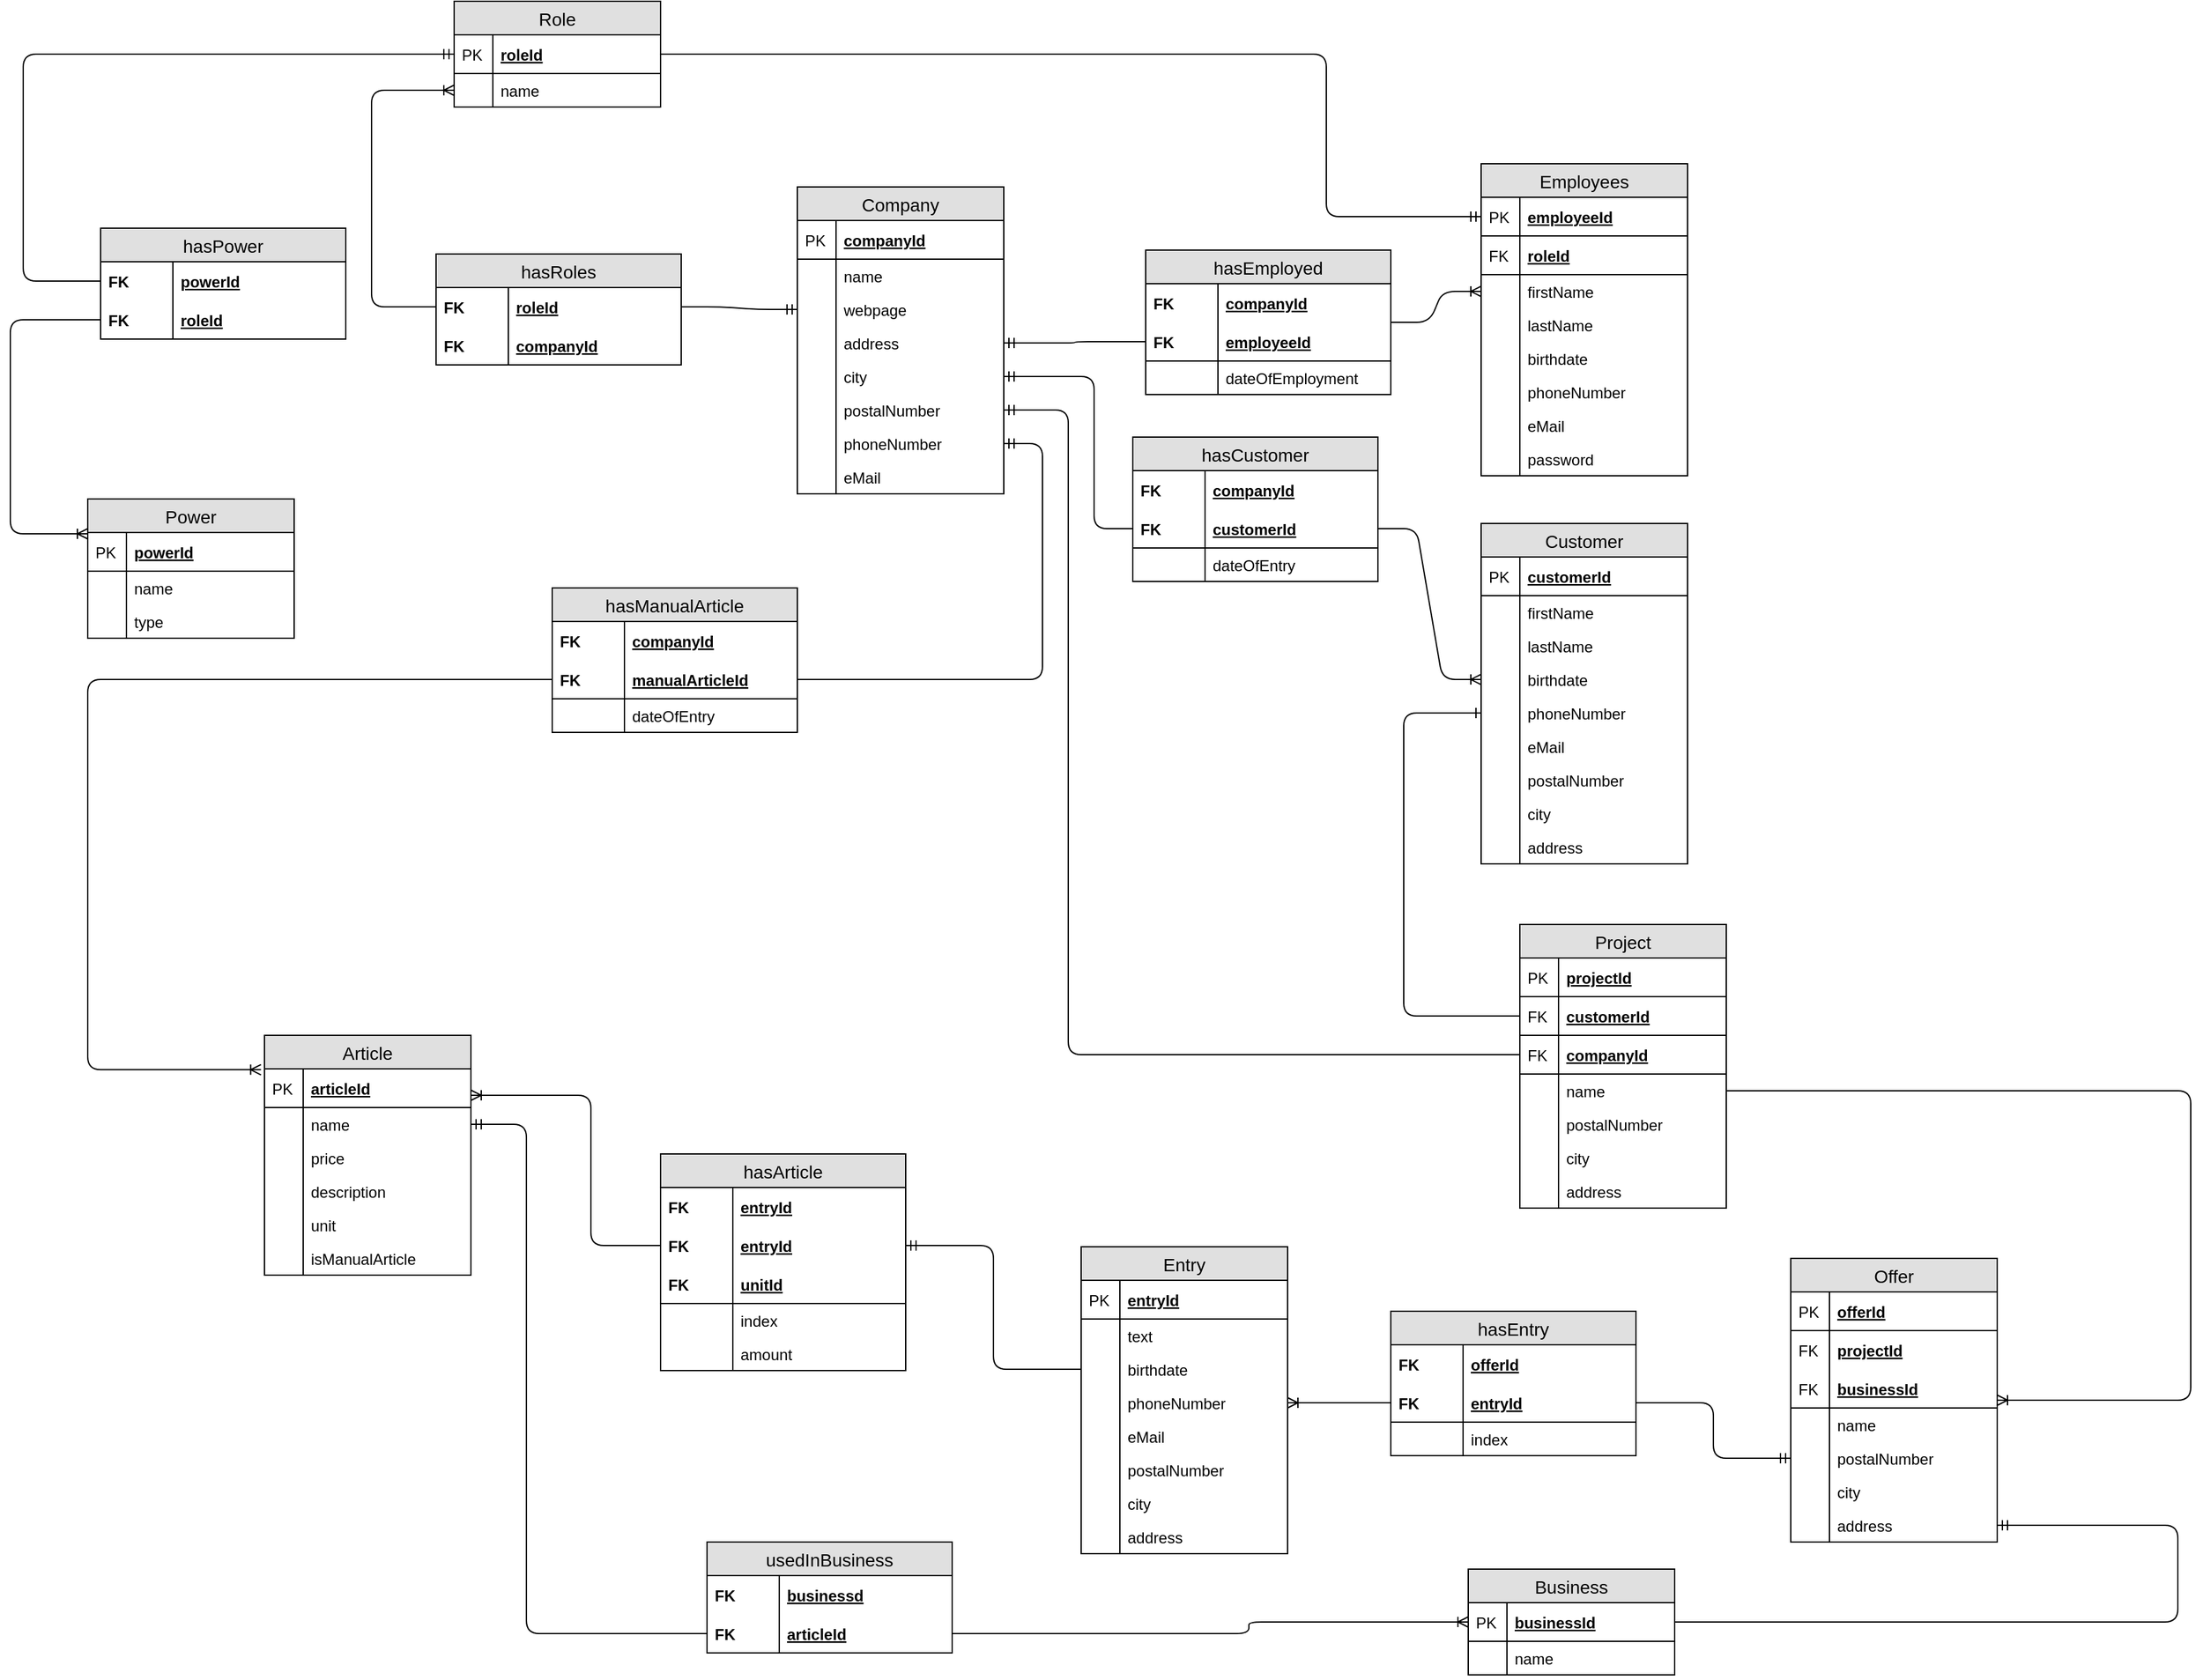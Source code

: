 <mxfile version="12.8.8" type="github">
  <diagram id="CRHzopXh2lfl-VDIXYke" name="Page-1">
    <mxGraphModel dx="2970" dy="1913" grid="1" gridSize="10" guides="1" tooltips="1" connect="1" arrows="1" fold="1" page="1" pageScale="1" pageWidth="827" pageHeight="1169" math="0" shadow="0">
      <root>
        <mxCell id="0" />
        <mxCell id="1" parent="0" />
        <mxCell id="exXBrJ6WtaJ541hTLERB-1" value="hasEmployed" style="swimlane;fontStyle=0;childLayout=stackLayout;horizontal=1;startSize=26;fillColor=#e0e0e0;horizontalStack=0;resizeParent=1;resizeParentMax=0;resizeLast=0;collapsible=1;marginBottom=0;swimlaneFillColor=#ffffff;align=center;fontSize=14;" vertex="1" parent="1">
          <mxGeometry x="270" y="267" width="190" height="112" as="geometry" />
        </mxCell>
        <mxCell id="exXBrJ6WtaJ541hTLERB-2" value="companyId" style="shape=partialRectangle;top=0;left=0;right=0;bottom=0;align=left;verticalAlign=middle;fillColor=none;spacingLeft=60;spacingRight=4;overflow=hidden;rotatable=0;points=[[0,0.5],[1,0.5]];portConstraint=eastwest;dropTarget=0;fontStyle=5;fontSize=12;" vertex="1" parent="exXBrJ6WtaJ541hTLERB-1">
          <mxGeometry y="26" width="190" height="30" as="geometry" />
        </mxCell>
        <mxCell id="exXBrJ6WtaJ541hTLERB-3" value="FK" style="shape=partialRectangle;fontStyle=1;top=0;left=0;bottom=0;fillColor=none;align=left;verticalAlign=middle;spacingLeft=4;spacingRight=4;overflow=hidden;rotatable=0;points=[];portConstraint=eastwest;part=1;fontSize=12;" vertex="1" connectable="0" parent="exXBrJ6WtaJ541hTLERB-2">
          <mxGeometry width="56" height="30" as="geometry" />
        </mxCell>
        <mxCell id="exXBrJ6WtaJ541hTLERB-4" value="employeeId" style="shape=partialRectangle;top=0;left=0;right=0;bottom=1;align=left;verticalAlign=middle;fillColor=none;spacingLeft=60;spacingRight=4;overflow=hidden;rotatable=0;points=[[0,0.5],[1,0.5]];portConstraint=eastwest;dropTarget=0;fontStyle=5;fontSize=12;" vertex="1" parent="exXBrJ6WtaJ541hTLERB-1">
          <mxGeometry y="56" width="190" height="30" as="geometry" />
        </mxCell>
        <mxCell id="exXBrJ6WtaJ541hTLERB-5" value="FK" style="shape=partialRectangle;fontStyle=1;top=0;left=0;bottom=0;fillColor=none;align=left;verticalAlign=middle;spacingLeft=4;spacingRight=4;overflow=hidden;rotatable=0;points=[];portConstraint=eastwest;part=1;fontSize=12;" vertex="1" connectable="0" parent="exXBrJ6WtaJ541hTLERB-4">
          <mxGeometry width="56" height="30" as="geometry" />
        </mxCell>
        <mxCell id="exXBrJ6WtaJ541hTLERB-6" value="dateOfEmployment" style="shape=partialRectangle;top=0;left=0;right=0;bottom=0;align=left;verticalAlign=top;fillColor=none;spacingLeft=60;spacingRight=4;overflow=hidden;rotatable=0;points=[[0,0.5],[1,0.5]];portConstraint=eastwest;dropTarget=0;fontSize=12;" vertex="1" parent="exXBrJ6WtaJ541hTLERB-1">
          <mxGeometry y="86" width="190" height="26" as="geometry" />
        </mxCell>
        <mxCell id="exXBrJ6WtaJ541hTLERB-7" value="" style="shape=partialRectangle;top=0;left=0;bottom=0;fillColor=none;align=left;verticalAlign=top;spacingLeft=4;spacingRight=4;overflow=hidden;rotatable=0;points=[];portConstraint=eastwest;part=1;fontSize=12;" vertex="1" connectable="0" parent="exXBrJ6WtaJ541hTLERB-6">
          <mxGeometry width="56" height="26" as="geometry" />
        </mxCell>
        <mxCell id="exXBrJ6WtaJ541hTLERB-8" value="Company" style="swimlane;fontStyle=0;childLayout=stackLayout;horizontal=1;startSize=26;fillColor=#e0e0e0;horizontalStack=0;resizeParent=1;resizeParentMax=0;resizeLast=0;collapsible=1;marginBottom=0;swimlaneFillColor=#ffffff;align=center;fontSize=14;" vertex="1" parent="1">
          <mxGeometry y="218" width="160" height="238" as="geometry" />
        </mxCell>
        <mxCell id="exXBrJ6WtaJ541hTLERB-9" value="companyId" style="shape=partialRectangle;top=0;left=0;right=0;bottom=1;align=left;verticalAlign=middle;fillColor=none;spacingLeft=34;spacingRight=4;overflow=hidden;rotatable=0;points=[[0,0.5],[1,0.5]];portConstraint=eastwest;dropTarget=0;fontStyle=5;fontSize=12;" vertex="1" parent="exXBrJ6WtaJ541hTLERB-8">
          <mxGeometry y="26" width="160" height="30" as="geometry" />
        </mxCell>
        <mxCell id="exXBrJ6WtaJ541hTLERB-10" value="PK" style="shape=partialRectangle;top=0;left=0;bottom=0;fillColor=none;align=left;verticalAlign=middle;spacingLeft=4;spacingRight=4;overflow=hidden;rotatable=0;points=[];portConstraint=eastwest;part=1;fontSize=12;" vertex="1" connectable="0" parent="exXBrJ6WtaJ541hTLERB-9">
          <mxGeometry width="30" height="30" as="geometry" />
        </mxCell>
        <mxCell id="exXBrJ6WtaJ541hTLERB-11" value="name" style="shape=partialRectangle;top=0;left=0;right=0;bottom=0;align=left;verticalAlign=top;fillColor=none;spacingLeft=34;spacingRight=4;overflow=hidden;rotatable=0;points=[[0,0.5],[1,0.5]];portConstraint=eastwest;dropTarget=0;fontSize=12;" vertex="1" parent="exXBrJ6WtaJ541hTLERB-8">
          <mxGeometry y="56" width="160" height="26" as="geometry" />
        </mxCell>
        <mxCell id="exXBrJ6WtaJ541hTLERB-12" value="" style="shape=partialRectangle;top=0;left=0;bottom=0;fillColor=none;align=left;verticalAlign=top;spacingLeft=4;spacingRight=4;overflow=hidden;rotatable=0;points=[];portConstraint=eastwest;part=1;fontSize=12;" vertex="1" connectable="0" parent="exXBrJ6WtaJ541hTLERB-11">
          <mxGeometry width="30" height="26" as="geometry" />
        </mxCell>
        <mxCell id="exXBrJ6WtaJ541hTLERB-13" value="webpage" style="shape=partialRectangle;top=0;left=0;right=0;bottom=0;align=left;verticalAlign=top;fillColor=none;spacingLeft=34;spacingRight=4;overflow=hidden;rotatable=0;points=[[0,0.5],[1,0.5]];portConstraint=eastwest;dropTarget=0;fontSize=12;" vertex="1" parent="exXBrJ6WtaJ541hTLERB-8">
          <mxGeometry y="82" width="160" height="26" as="geometry" />
        </mxCell>
        <mxCell id="exXBrJ6WtaJ541hTLERB-14" value="" style="shape=partialRectangle;top=0;left=0;bottom=0;fillColor=none;align=left;verticalAlign=top;spacingLeft=4;spacingRight=4;overflow=hidden;rotatable=0;points=[];portConstraint=eastwest;part=1;fontSize=12;" vertex="1" connectable="0" parent="exXBrJ6WtaJ541hTLERB-13">
          <mxGeometry width="30" height="26" as="geometry" />
        </mxCell>
        <mxCell id="exXBrJ6WtaJ541hTLERB-15" value="address" style="shape=partialRectangle;top=0;left=0;right=0;bottom=0;align=left;verticalAlign=top;fillColor=none;spacingLeft=34;spacingRight=4;overflow=hidden;rotatable=0;points=[[0,0.5],[1,0.5]];portConstraint=eastwest;dropTarget=0;fontSize=12;" vertex="1" parent="exXBrJ6WtaJ541hTLERB-8">
          <mxGeometry y="108" width="160" height="26" as="geometry" />
        </mxCell>
        <mxCell id="exXBrJ6WtaJ541hTLERB-16" value="" style="shape=partialRectangle;top=0;left=0;bottom=0;fillColor=none;align=left;verticalAlign=top;spacingLeft=4;spacingRight=4;overflow=hidden;rotatable=0;points=[];portConstraint=eastwest;part=1;fontSize=12;" vertex="1" connectable="0" parent="exXBrJ6WtaJ541hTLERB-15">
          <mxGeometry width="30" height="26" as="geometry" />
        </mxCell>
        <mxCell id="exXBrJ6WtaJ541hTLERB-17" value="city" style="shape=partialRectangle;top=0;left=0;right=0;bottom=0;align=left;verticalAlign=top;fillColor=none;spacingLeft=34;spacingRight=4;overflow=hidden;rotatable=0;points=[[0,0.5],[1,0.5]];portConstraint=eastwest;dropTarget=0;fontSize=12;" vertex="1" parent="exXBrJ6WtaJ541hTLERB-8">
          <mxGeometry y="134" width="160" height="26" as="geometry" />
        </mxCell>
        <mxCell id="exXBrJ6WtaJ541hTLERB-18" value="" style="shape=partialRectangle;top=0;left=0;bottom=0;fillColor=none;align=left;verticalAlign=top;spacingLeft=4;spacingRight=4;overflow=hidden;rotatable=0;points=[];portConstraint=eastwest;part=1;fontSize=12;" vertex="1" connectable="0" parent="exXBrJ6WtaJ541hTLERB-17">
          <mxGeometry width="30" height="26" as="geometry" />
        </mxCell>
        <mxCell id="exXBrJ6WtaJ541hTLERB-19" value="postalNumber" style="shape=partialRectangle;top=0;left=0;right=0;bottom=0;align=left;verticalAlign=top;fillColor=none;spacingLeft=34;spacingRight=4;overflow=hidden;rotatable=0;points=[[0,0.5],[1,0.5]];portConstraint=eastwest;dropTarget=0;fontSize=12;" vertex="1" parent="exXBrJ6WtaJ541hTLERB-8">
          <mxGeometry y="160" width="160" height="26" as="geometry" />
        </mxCell>
        <mxCell id="exXBrJ6WtaJ541hTLERB-20" value="" style="shape=partialRectangle;top=0;left=0;bottom=0;fillColor=none;align=left;verticalAlign=top;spacingLeft=4;spacingRight=4;overflow=hidden;rotatable=0;points=[];portConstraint=eastwest;part=1;fontSize=12;" vertex="1" connectable="0" parent="exXBrJ6WtaJ541hTLERB-19">
          <mxGeometry width="30" height="26" as="geometry" />
        </mxCell>
        <mxCell id="exXBrJ6WtaJ541hTLERB-21" value="phoneNumber" style="shape=partialRectangle;top=0;left=0;right=0;bottom=0;align=left;verticalAlign=top;fillColor=none;spacingLeft=34;spacingRight=4;overflow=hidden;rotatable=0;points=[[0,0.5],[1,0.5]];portConstraint=eastwest;dropTarget=0;fontSize=12;" vertex="1" parent="exXBrJ6WtaJ541hTLERB-8">
          <mxGeometry y="186" width="160" height="26" as="geometry" />
        </mxCell>
        <mxCell id="exXBrJ6WtaJ541hTLERB-22" value="" style="shape=partialRectangle;top=0;left=0;bottom=0;fillColor=none;align=left;verticalAlign=top;spacingLeft=4;spacingRight=4;overflow=hidden;rotatable=0;points=[];portConstraint=eastwest;part=1;fontSize=12;" vertex="1" connectable="0" parent="exXBrJ6WtaJ541hTLERB-21">
          <mxGeometry width="30" height="26" as="geometry" />
        </mxCell>
        <mxCell id="exXBrJ6WtaJ541hTLERB-23" value="eMail" style="shape=partialRectangle;top=0;left=0;right=0;bottom=0;align=left;verticalAlign=top;fillColor=none;spacingLeft=34;spacingRight=4;overflow=hidden;rotatable=0;points=[[0,0.5],[1,0.5]];portConstraint=eastwest;dropTarget=0;fontSize=12;" vertex="1" parent="exXBrJ6WtaJ541hTLERB-8">
          <mxGeometry y="212" width="160" height="26" as="geometry" />
        </mxCell>
        <mxCell id="exXBrJ6WtaJ541hTLERB-24" value="" style="shape=partialRectangle;top=0;left=0;bottom=0;fillColor=none;align=left;verticalAlign=top;spacingLeft=4;spacingRight=4;overflow=hidden;rotatable=0;points=[];portConstraint=eastwest;part=1;fontSize=12;" vertex="1" connectable="0" parent="exXBrJ6WtaJ541hTLERB-23">
          <mxGeometry width="30" height="26" as="geometry" />
        </mxCell>
        <mxCell id="exXBrJ6WtaJ541hTLERB-25" value="Employees" style="swimlane;fontStyle=0;childLayout=stackLayout;horizontal=1;startSize=26;fillColor=#e0e0e0;horizontalStack=0;resizeParent=1;resizeParentMax=0;resizeLast=0;collapsible=1;marginBottom=0;swimlaneFillColor=#ffffff;align=center;fontSize=14;" vertex="1" parent="1">
          <mxGeometry x="530" y="200" width="160" height="242" as="geometry" />
        </mxCell>
        <mxCell id="exXBrJ6WtaJ541hTLERB-26" value="employeeId" style="shape=partialRectangle;top=0;left=0;right=0;bottom=1;align=left;verticalAlign=middle;fillColor=none;spacingLeft=34;spacingRight=4;overflow=hidden;rotatable=0;points=[[0,0.5],[1,0.5]];portConstraint=eastwest;dropTarget=0;fontStyle=5;fontSize=12;" vertex="1" parent="exXBrJ6WtaJ541hTLERB-25">
          <mxGeometry y="26" width="160" height="30" as="geometry" />
        </mxCell>
        <mxCell id="exXBrJ6WtaJ541hTLERB-27" value="PK" style="shape=partialRectangle;top=0;left=0;bottom=0;fillColor=none;align=left;verticalAlign=middle;spacingLeft=4;spacingRight=4;overflow=hidden;rotatable=0;points=[];portConstraint=eastwest;part=1;fontSize=12;" vertex="1" connectable="0" parent="exXBrJ6WtaJ541hTLERB-26">
          <mxGeometry width="30" height="30" as="geometry" />
        </mxCell>
        <mxCell id="exXBrJ6WtaJ541hTLERB-28" value="roleId" style="shape=partialRectangle;top=0;left=0;right=0;bottom=1;align=left;verticalAlign=middle;fillColor=none;spacingLeft=34;spacingRight=4;overflow=hidden;rotatable=0;points=[[0,0.5],[1,0.5]];portConstraint=eastwest;dropTarget=0;fontStyle=5;fontSize=12;" vertex="1" parent="exXBrJ6WtaJ541hTLERB-25">
          <mxGeometry y="56" width="160" height="30" as="geometry" />
        </mxCell>
        <mxCell id="exXBrJ6WtaJ541hTLERB-29" value="FK" style="shape=partialRectangle;top=0;left=0;bottom=0;fillColor=none;align=left;verticalAlign=middle;spacingLeft=4;spacingRight=4;overflow=hidden;rotatable=0;points=[];portConstraint=eastwest;part=1;fontSize=12;" vertex="1" connectable="0" parent="exXBrJ6WtaJ541hTLERB-28">
          <mxGeometry width="30" height="30" as="geometry" />
        </mxCell>
        <mxCell id="exXBrJ6WtaJ541hTLERB-30" value="firstName" style="shape=partialRectangle;top=0;left=0;right=0;bottom=0;align=left;verticalAlign=top;fillColor=none;spacingLeft=34;spacingRight=4;overflow=hidden;rotatable=0;points=[[0,0.5],[1,0.5]];portConstraint=eastwest;dropTarget=0;fontSize=12;" vertex="1" parent="exXBrJ6WtaJ541hTLERB-25">
          <mxGeometry y="86" width="160" height="26" as="geometry" />
        </mxCell>
        <mxCell id="exXBrJ6WtaJ541hTLERB-31" value="" style="shape=partialRectangle;top=0;left=0;bottom=0;fillColor=none;align=left;verticalAlign=top;spacingLeft=4;spacingRight=4;overflow=hidden;rotatable=0;points=[];portConstraint=eastwest;part=1;fontSize=12;" vertex="1" connectable="0" parent="exXBrJ6WtaJ541hTLERB-30">
          <mxGeometry width="30" height="26" as="geometry" />
        </mxCell>
        <mxCell id="exXBrJ6WtaJ541hTLERB-32" value="lastName" style="shape=partialRectangle;top=0;left=0;right=0;bottom=0;align=left;verticalAlign=top;fillColor=none;spacingLeft=34;spacingRight=4;overflow=hidden;rotatable=0;points=[[0,0.5],[1,0.5]];portConstraint=eastwest;dropTarget=0;fontSize=12;" vertex="1" parent="exXBrJ6WtaJ541hTLERB-25">
          <mxGeometry y="112" width="160" height="26" as="geometry" />
        </mxCell>
        <mxCell id="exXBrJ6WtaJ541hTLERB-33" value="" style="shape=partialRectangle;top=0;left=0;bottom=0;fillColor=none;align=left;verticalAlign=top;spacingLeft=4;spacingRight=4;overflow=hidden;rotatable=0;points=[];portConstraint=eastwest;part=1;fontSize=12;" vertex="1" connectable="0" parent="exXBrJ6WtaJ541hTLERB-32">
          <mxGeometry width="30" height="26" as="geometry" />
        </mxCell>
        <mxCell id="exXBrJ6WtaJ541hTLERB-34" value="birthdate" style="shape=partialRectangle;top=0;left=0;right=0;bottom=0;align=left;verticalAlign=top;fillColor=none;spacingLeft=34;spacingRight=4;overflow=hidden;rotatable=0;points=[[0,0.5],[1,0.5]];portConstraint=eastwest;dropTarget=0;fontSize=12;" vertex="1" parent="exXBrJ6WtaJ541hTLERB-25">
          <mxGeometry y="138" width="160" height="26" as="geometry" />
        </mxCell>
        <mxCell id="exXBrJ6WtaJ541hTLERB-35" value="" style="shape=partialRectangle;top=0;left=0;bottom=0;fillColor=none;align=left;verticalAlign=top;spacingLeft=4;spacingRight=4;overflow=hidden;rotatable=0;points=[];portConstraint=eastwest;part=1;fontSize=12;" vertex="1" connectable="0" parent="exXBrJ6WtaJ541hTLERB-34">
          <mxGeometry width="30" height="26" as="geometry" />
        </mxCell>
        <mxCell id="exXBrJ6WtaJ541hTLERB-36" value="phoneNumber" style="shape=partialRectangle;top=0;left=0;right=0;bottom=0;align=left;verticalAlign=top;fillColor=none;spacingLeft=34;spacingRight=4;overflow=hidden;rotatable=0;points=[[0,0.5],[1,0.5]];portConstraint=eastwest;dropTarget=0;fontSize=12;" vertex="1" parent="exXBrJ6WtaJ541hTLERB-25">
          <mxGeometry y="164" width="160" height="26" as="geometry" />
        </mxCell>
        <mxCell id="exXBrJ6WtaJ541hTLERB-37" value="" style="shape=partialRectangle;top=0;left=0;bottom=0;fillColor=none;align=left;verticalAlign=top;spacingLeft=4;spacingRight=4;overflow=hidden;rotatable=0;points=[];portConstraint=eastwest;part=1;fontSize=12;" vertex="1" connectable="0" parent="exXBrJ6WtaJ541hTLERB-36">
          <mxGeometry width="30" height="26" as="geometry" />
        </mxCell>
        <mxCell id="exXBrJ6WtaJ541hTLERB-38" value="eMail" style="shape=partialRectangle;top=0;left=0;right=0;bottom=0;align=left;verticalAlign=top;fillColor=none;spacingLeft=34;spacingRight=4;overflow=hidden;rotatable=0;points=[[0,0.5],[1,0.5]];portConstraint=eastwest;dropTarget=0;fontSize=12;" vertex="1" parent="exXBrJ6WtaJ541hTLERB-25">
          <mxGeometry y="190" width="160" height="26" as="geometry" />
        </mxCell>
        <mxCell id="exXBrJ6WtaJ541hTLERB-39" value="" style="shape=partialRectangle;top=0;left=0;bottom=0;fillColor=none;align=left;verticalAlign=top;spacingLeft=4;spacingRight=4;overflow=hidden;rotatable=0;points=[];portConstraint=eastwest;part=1;fontSize=12;" vertex="1" connectable="0" parent="exXBrJ6WtaJ541hTLERB-38">
          <mxGeometry width="30" height="26" as="geometry" />
        </mxCell>
        <mxCell id="exXBrJ6WtaJ541hTLERB-40" value="password" style="shape=partialRectangle;top=0;left=0;right=0;bottom=0;align=left;verticalAlign=top;fillColor=none;spacingLeft=34;spacingRight=4;overflow=hidden;rotatable=0;points=[[0,0.5],[1,0.5]];portConstraint=eastwest;dropTarget=0;fontSize=12;" vertex="1" parent="exXBrJ6WtaJ541hTLERB-25">
          <mxGeometry y="216" width="160" height="26" as="geometry" />
        </mxCell>
        <mxCell id="exXBrJ6WtaJ541hTLERB-41" value="" style="shape=partialRectangle;top=0;left=0;bottom=0;fillColor=none;align=left;verticalAlign=top;spacingLeft=4;spacingRight=4;overflow=hidden;rotatable=0;points=[];portConstraint=eastwest;part=1;fontSize=12;" vertex="1" connectable="0" parent="exXBrJ6WtaJ541hTLERB-40">
          <mxGeometry width="30" height="26" as="geometry" />
        </mxCell>
        <mxCell id="exXBrJ6WtaJ541hTLERB-42" value="" style="edgeStyle=entityRelationEdgeStyle;fontSize=12;html=1;endArrow=ERoneToMany;exitX=1;exitY=0.5;exitDx=0;exitDy=0;entryX=0;entryY=0.5;entryDx=0;entryDy=0;" edge="1" parent="1" source="exXBrJ6WtaJ541hTLERB-1" target="exXBrJ6WtaJ541hTLERB-30">
          <mxGeometry width="100" height="100" relative="1" as="geometry">
            <mxPoint x="450" y="580" as="sourcePoint" />
            <mxPoint x="550" y="480" as="targetPoint" />
          </mxGeometry>
        </mxCell>
        <mxCell id="exXBrJ6WtaJ541hTLERB-43" value="" style="edgeStyle=elbowEdgeStyle;fontSize=12;html=1;endArrow=ERmandOne;entryX=1;entryY=0.5;entryDx=0;entryDy=0;exitX=0;exitY=0.5;exitDx=0;exitDy=0;" edge="1" parent="1" source="exXBrJ6WtaJ541hTLERB-4" target="exXBrJ6WtaJ541hTLERB-15">
          <mxGeometry width="100" height="100" relative="1" as="geometry">
            <mxPoint x="300" y="520" as="sourcePoint" />
            <mxPoint x="400" y="420" as="targetPoint" />
          </mxGeometry>
        </mxCell>
        <mxCell id="exXBrJ6WtaJ541hTLERB-44" value="Customer" style="swimlane;fontStyle=0;childLayout=stackLayout;horizontal=1;startSize=26;fillColor=#e0e0e0;horizontalStack=0;resizeParent=1;resizeParentMax=0;resizeLast=0;collapsible=1;marginBottom=0;swimlaneFillColor=#ffffff;align=center;fontSize=14;" vertex="1" parent="1">
          <mxGeometry x="530" y="479" width="160" height="264" as="geometry" />
        </mxCell>
        <mxCell id="exXBrJ6WtaJ541hTLERB-45" value="customerId" style="shape=partialRectangle;top=0;left=0;right=0;bottom=1;align=left;verticalAlign=middle;fillColor=none;spacingLeft=34;spacingRight=4;overflow=hidden;rotatable=0;points=[[0,0.5],[1,0.5]];portConstraint=eastwest;dropTarget=0;fontStyle=5;fontSize=12;" vertex="1" parent="exXBrJ6WtaJ541hTLERB-44">
          <mxGeometry y="26" width="160" height="30" as="geometry" />
        </mxCell>
        <mxCell id="exXBrJ6WtaJ541hTLERB-46" value="PK" style="shape=partialRectangle;top=0;left=0;bottom=0;fillColor=none;align=left;verticalAlign=middle;spacingLeft=4;spacingRight=4;overflow=hidden;rotatable=0;points=[];portConstraint=eastwest;part=1;fontSize=12;" vertex="1" connectable="0" parent="exXBrJ6WtaJ541hTLERB-45">
          <mxGeometry width="30" height="30" as="geometry" />
        </mxCell>
        <mxCell id="exXBrJ6WtaJ541hTLERB-47" value="firstName" style="shape=partialRectangle;top=0;left=0;right=0;bottom=0;align=left;verticalAlign=top;fillColor=none;spacingLeft=34;spacingRight=4;overflow=hidden;rotatable=0;points=[[0,0.5],[1,0.5]];portConstraint=eastwest;dropTarget=0;fontSize=12;" vertex="1" parent="exXBrJ6WtaJ541hTLERB-44">
          <mxGeometry y="56" width="160" height="26" as="geometry" />
        </mxCell>
        <mxCell id="exXBrJ6WtaJ541hTLERB-48" value="" style="shape=partialRectangle;top=0;left=0;bottom=0;fillColor=none;align=left;verticalAlign=top;spacingLeft=4;spacingRight=4;overflow=hidden;rotatable=0;points=[];portConstraint=eastwest;part=1;fontSize=12;" vertex="1" connectable="0" parent="exXBrJ6WtaJ541hTLERB-47">
          <mxGeometry width="30" height="26" as="geometry" />
        </mxCell>
        <mxCell id="exXBrJ6WtaJ541hTLERB-49" value="lastName" style="shape=partialRectangle;top=0;left=0;right=0;bottom=0;align=left;verticalAlign=top;fillColor=none;spacingLeft=34;spacingRight=4;overflow=hidden;rotatable=0;points=[[0,0.5],[1,0.5]];portConstraint=eastwest;dropTarget=0;fontSize=12;" vertex="1" parent="exXBrJ6WtaJ541hTLERB-44">
          <mxGeometry y="82" width="160" height="26" as="geometry" />
        </mxCell>
        <mxCell id="exXBrJ6WtaJ541hTLERB-50" value="" style="shape=partialRectangle;top=0;left=0;bottom=0;fillColor=none;align=left;verticalAlign=top;spacingLeft=4;spacingRight=4;overflow=hidden;rotatable=0;points=[];portConstraint=eastwest;part=1;fontSize=12;" vertex="1" connectable="0" parent="exXBrJ6WtaJ541hTLERB-49">
          <mxGeometry width="30" height="26" as="geometry" />
        </mxCell>
        <mxCell id="exXBrJ6WtaJ541hTLERB-51" value="birthdate" style="shape=partialRectangle;top=0;left=0;right=0;bottom=0;align=left;verticalAlign=top;fillColor=none;spacingLeft=34;spacingRight=4;overflow=hidden;rotatable=0;points=[[0,0.5],[1,0.5]];portConstraint=eastwest;dropTarget=0;fontSize=12;" vertex="1" parent="exXBrJ6WtaJ541hTLERB-44">
          <mxGeometry y="108" width="160" height="26" as="geometry" />
        </mxCell>
        <mxCell id="exXBrJ6WtaJ541hTLERB-52" value="" style="shape=partialRectangle;top=0;left=0;bottom=0;fillColor=none;align=left;verticalAlign=top;spacingLeft=4;spacingRight=4;overflow=hidden;rotatable=0;points=[];portConstraint=eastwest;part=1;fontSize=12;" vertex="1" connectable="0" parent="exXBrJ6WtaJ541hTLERB-51">
          <mxGeometry width="30" height="26" as="geometry" />
        </mxCell>
        <mxCell id="exXBrJ6WtaJ541hTLERB-53" value="phoneNumber" style="shape=partialRectangle;top=0;left=0;right=0;bottom=0;align=left;verticalAlign=top;fillColor=none;spacingLeft=34;spacingRight=4;overflow=hidden;rotatable=0;points=[[0,0.5],[1,0.5]];portConstraint=eastwest;dropTarget=0;fontSize=12;" vertex="1" parent="exXBrJ6WtaJ541hTLERB-44">
          <mxGeometry y="134" width="160" height="26" as="geometry" />
        </mxCell>
        <mxCell id="exXBrJ6WtaJ541hTLERB-54" value="" style="shape=partialRectangle;top=0;left=0;bottom=0;fillColor=none;align=left;verticalAlign=top;spacingLeft=4;spacingRight=4;overflow=hidden;rotatable=0;points=[];portConstraint=eastwest;part=1;fontSize=12;" vertex="1" connectable="0" parent="exXBrJ6WtaJ541hTLERB-53">
          <mxGeometry width="30" height="26" as="geometry" />
        </mxCell>
        <mxCell id="exXBrJ6WtaJ541hTLERB-55" value="eMail" style="shape=partialRectangle;top=0;left=0;right=0;bottom=0;align=left;verticalAlign=top;fillColor=none;spacingLeft=34;spacingRight=4;overflow=hidden;rotatable=0;points=[[0,0.5],[1,0.5]];portConstraint=eastwest;dropTarget=0;fontSize=12;" vertex="1" parent="exXBrJ6WtaJ541hTLERB-44">
          <mxGeometry y="160" width="160" height="26" as="geometry" />
        </mxCell>
        <mxCell id="exXBrJ6WtaJ541hTLERB-56" value="" style="shape=partialRectangle;top=0;left=0;bottom=0;fillColor=none;align=left;verticalAlign=top;spacingLeft=4;spacingRight=4;overflow=hidden;rotatable=0;points=[];portConstraint=eastwest;part=1;fontSize=12;" vertex="1" connectable="0" parent="exXBrJ6WtaJ541hTLERB-55">
          <mxGeometry width="30" height="26" as="geometry" />
        </mxCell>
        <mxCell id="exXBrJ6WtaJ541hTLERB-57" value="postalNumber" style="shape=partialRectangle;top=0;left=0;right=0;bottom=0;align=left;verticalAlign=top;fillColor=none;spacingLeft=34;spacingRight=4;overflow=hidden;rotatable=0;points=[[0,0.5],[1,0.5]];portConstraint=eastwest;dropTarget=0;fontSize=12;" vertex="1" parent="exXBrJ6WtaJ541hTLERB-44">
          <mxGeometry y="186" width="160" height="26" as="geometry" />
        </mxCell>
        <mxCell id="exXBrJ6WtaJ541hTLERB-58" value="" style="shape=partialRectangle;top=0;left=0;bottom=0;fillColor=none;align=left;verticalAlign=top;spacingLeft=4;spacingRight=4;overflow=hidden;rotatable=0;points=[];portConstraint=eastwest;part=1;fontSize=12;" vertex="1" connectable="0" parent="exXBrJ6WtaJ541hTLERB-57">
          <mxGeometry width="30" height="26" as="geometry" />
        </mxCell>
        <mxCell id="exXBrJ6WtaJ541hTLERB-59" value="city" style="shape=partialRectangle;top=0;left=0;right=0;bottom=0;align=left;verticalAlign=top;fillColor=none;spacingLeft=34;spacingRight=4;overflow=hidden;rotatable=0;points=[[0,0.5],[1,0.5]];portConstraint=eastwest;dropTarget=0;fontSize=12;" vertex="1" parent="exXBrJ6WtaJ541hTLERB-44">
          <mxGeometry y="212" width="160" height="26" as="geometry" />
        </mxCell>
        <mxCell id="exXBrJ6WtaJ541hTLERB-60" value="" style="shape=partialRectangle;top=0;left=0;bottom=0;fillColor=none;align=left;verticalAlign=top;spacingLeft=4;spacingRight=4;overflow=hidden;rotatable=0;points=[];portConstraint=eastwest;part=1;fontSize=12;" vertex="1" connectable="0" parent="exXBrJ6WtaJ541hTLERB-59">
          <mxGeometry width="30" height="26" as="geometry" />
        </mxCell>
        <mxCell id="exXBrJ6WtaJ541hTLERB-61" value="address" style="shape=partialRectangle;top=0;left=0;right=0;bottom=0;align=left;verticalAlign=top;fillColor=none;spacingLeft=34;spacingRight=4;overflow=hidden;rotatable=0;points=[[0,0.5],[1,0.5]];portConstraint=eastwest;dropTarget=0;fontSize=12;" vertex="1" parent="exXBrJ6WtaJ541hTLERB-44">
          <mxGeometry y="238" width="160" height="26" as="geometry" />
        </mxCell>
        <mxCell id="exXBrJ6WtaJ541hTLERB-62" value="" style="shape=partialRectangle;top=0;left=0;bottom=0;fillColor=none;align=left;verticalAlign=top;spacingLeft=4;spacingRight=4;overflow=hidden;rotatable=0;points=[];portConstraint=eastwest;part=1;fontSize=12;" vertex="1" connectable="0" parent="exXBrJ6WtaJ541hTLERB-61">
          <mxGeometry width="30" height="26" as="geometry" />
        </mxCell>
        <mxCell id="exXBrJ6WtaJ541hTLERB-63" value="hasCustomer" style="swimlane;fontStyle=0;childLayout=stackLayout;horizontal=1;startSize=26;fillColor=#e0e0e0;horizontalStack=0;resizeParent=1;resizeParentMax=0;resizeLast=0;collapsible=1;marginBottom=0;swimlaneFillColor=#ffffff;align=center;fontSize=14;" vertex="1" parent="1">
          <mxGeometry x="260" y="412" width="190" height="112" as="geometry" />
        </mxCell>
        <mxCell id="exXBrJ6WtaJ541hTLERB-64" value="companyId" style="shape=partialRectangle;top=0;left=0;right=0;bottom=0;align=left;verticalAlign=middle;fillColor=none;spacingLeft=60;spacingRight=4;overflow=hidden;rotatable=0;points=[[0,0.5],[1,0.5]];portConstraint=eastwest;dropTarget=0;fontStyle=5;fontSize=12;" vertex="1" parent="exXBrJ6WtaJ541hTLERB-63">
          <mxGeometry y="26" width="190" height="30" as="geometry" />
        </mxCell>
        <mxCell id="exXBrJ6WtaJ541hTLERB-65" value="FK" style="shape=partialRectangle;fontStyle=1;top=0;left=0;bottom=0;fillColor=none;align=left;verticalAlign=middle;spacingLeft=4;spacingRight=4;overflow=hidden;rotatable=0;points=[];portConstraint=eastwest;part=1;fontSize=12;" vertex="1" connectable="0" parent="exXBrJ6WtaJ541hTLERB-64">
          <mxGeometry width="56" height="30" as="geometry" />
        </mxCell>
        <mxCell id="exXBrJ6WtaJ541hTLERB-66" value="customerId" style="shape=partialRectangle;top=0;left=0;right=0;bottom=1;align=left;verticalAlign=middle;fillColor=none;spacingLeft=60;spacingRight=4;overflow=hidden;rotatable=0;points=[[0,0.5],[1,0.5]];portConstraint=eastwest;dropTarget=0;fontStyle=5;fontSize=12;" vertex="1" parent="exXBrJ6WtaJ541hTLERB-63">
          <mxGeometry y="56" width="190" height="30" as="geometry" />
        </mxCell>
        <mxCell id="exXBrJ6WtaJ541hTLERB-67" value="FK" style="shape=partialRectangle;fontStyle=1;top=0;left=0;bottom=0;fillColor=none;align=left;verticalAlign=middle;spacingLeft=4;spacingRight=4;overflow=hidden;rotatable=0;points=[];portConstraint=eastwest;part=1;fontSize=12;" vertex="1" connectable="0" parent="exXBrJ6WtaJ541hTLERB-66">
          <mxGeometry width="56" height="30" as="geometry" />
        </mxCell>
        <mxCell id="exXBrJ6WtaJ541hTLERB-68" value="dateOfEntry" style="shape=partialRectangle;top=0;left=0;right=0;bottom=0;align=left;verticalAlign=top;fillColor=none;spacingLeft=60;spacingRight=4;overflow=hidden;rotatable=0;points=[[0,0.5],[1,0.5]];portConstraint=eastwest;dropTarget=0;fontSize=12;" vertex="1" parent="exXBrJ6WtaJ541hTLERB-63">
          <mxGeometry y="86" width="190" height="26" as="geometry" />
        </mxCell>
        <mxCell id="exXBrJ6WtaJ541hTLERB-69" value="" style="shape=partialRectangle;top=0;left=0;bottom=0;fillColor=none;align=left;verticalAlign=top;spacingLeft=4;spacingRight=4;overflow=hidden;rotatable=0;points=[];portConstraint=eastwest;part=1;fontSize=12;" vertex="1" connectable="0" parent="exXBrJ6WtaJ541hTLERB-68">
          <mxGeometry width="56" height="26" as="geometry" />
        </mxCell>
        <mxCell id="exXBrJ6WtaJ541hTLERB-70" value="" style="edgeStyle=orthogonalEdgeStyle;fontSize=12;html=1;endArrow=ERone;endFill=1;exitX=0;exitY=0.5;exitDx=0;exitDy=0;entryX=0;entryY=0.5;entryDx=0;entryDy=0;" edge="1" parent="1" source="exXBrJ6WtaJ541hTLERB-74" target="exXBrJ6WtaJ541hTLERB-53">
          <mxGeometry width="100" height="100" relative="1" as="geometry">
            <mxPoint x="430" y="744" as="sourcePoint" />
            <mxPoint x="600" y="790" as="targetPoint" />
            <Array as="points">
              <mxPoint x="470" y="861" />
              <mxPoint x="470" y="626" />
            </Array>
          </mxGeometry>
        </mxCell>
        <mxCell id="exXBrJ6WtaJ541hTLERB-71" value="Project" style="swimlane;fontStyle=0;childLayout=stackLayout;horizontal=1;startSize=26;fillColor=#e0e0e0;horizontalStack=0;resizeParent=1;resizeParentMax=0;resizeLast=0;collapsible=1;marginBottom=0;swimlaneFillColor=#ffffff;align=center;fontSize=14;" vertex="1" parent="1">
          <mxGeometry x="560" y="790" width="160" height="220" as="geometry" />
        </mxCell>
        <mxCell id="exXBrJ6WtaJ541hTLERB-72" value="projectId" style="shape=partialRectangle;top=0;left=0;right=0;bottom=1;align=left;verticalAlign=middle;fillColor=none;spacingLeft=34;spacingRight=4;overflow=hidden;rotatable=0;points=[[0,0.5],[1,0.5]];portConstraint=eastwest;dropTarget=0;fontStyle=5;fontSize=12;" vertex="1" parent="exXBrJ6WtaJ541hTLERB-71">
          <mxGeometry y="26" width="160" height="30" as="geometry" />
        </mxCell>
        <mxCell id="exXBrJ6WtaJ541hTLERB-73" value="PK" style="shape=partialRectangle;top=0;left=0;bottom=0;fillColor=none;align=left;verticalAlign=middle;spacingLeft=4;spacingRight=4;overflow=hidden;rotatable=0;points=[];portConstraint=eastwest;part=1;fontSize=12;" vertex="1" connectable="0" parent="exXBrJ6WtaJ541hTLERB-72">
          <mxGeometry width="30" height="30" as="geometry" />
        </mxCell>
        <mxCell id="exXBrJ6WtaJ541hTLERB-74" value="customerId" style="shape=partialRectangle;top=0;left=0;right=0;bottom=1;align=left;verticalAlign=middle;fillColor=none;spacingLeft=34;spacingRight=4;overflow=hidden;rotatable=0;points=[[0,0.5],[1,0.5]];portConstraint=eastwest;dropTarget=0;fontStyle=5;fontSize=12;" vertex="1" parent="exXBrJ6WtaJ541hTLERB-71">
          <mxGeometry y="56" width="160" height="30" as="geometry" />
        </mxCell>
        <mxCell id="exXBrJ6WtaJ541hTLERB-75" value="FK" style="shape=partialRectangle;top=0;left=0;bottom=0;fillColor=none;align=left;verticalAlign=middle;spacingLeft=4;spacingRight=4;overflow=hidden;rotatable=0;points=[];portConstraint=eastwest;part=1;fontSize=12;" vertex="1" connectable="0" parent="exXBrJ6WtaJ541hTLERB-74">
          <mxGeometry width="30" height="30" as="geometry" />
        </mxCell>
        <mxCell id="exXBrJ6WtaJ541hTLERB-76" value="companyId" style="shape=partialRectangle;top=0;left=0;right=0;bottom=1;align=left;verticalAlign=middle;fillColor=none;spacingLeft=34;spacingRight=4;overflow=hidden;rotatable=0;points=[[0,0.5],[1,0.5]];portConstraint=eastwest;dropTarget=0;fontStyle=5;fontSize=12;" vertex="1" parent="exXBrJ6WtaJ541hTLERB-71">
          <mxGeometry y="86" width="160" height="30" as="geometry" />
        </mxCell>
        <mxCell id="exXBrJ6WtaJ541hTLERB-77" value="FK" style="shape=partialRectangle;top=0;left=0;bottom=0;fillColor=none;align=left;verticalAlign=middle;spacingLeft=4;spacingRight=4;overflow=hidden;rotatable=0;points=[];portConstraint=eastwest;part=1;fontSize=12;" vertex="1" connectable="0" parent="exXBrJ6WtaJ541hTLERB-76">
          <mxGeometry width="30" height="30" as="geometry" />
        </mxCell>
        <mxCell id="exXBrJ6WtaJ541hTLERB-78" value="name" style="shape=partialRectangle;top=0;left=0;right=0;bottom=0;align=left;verticalAlign=top;fillColor=none;spacingLeft=34;spacingRight=4;overflow=hidden;rotatable=0;points=[[0,0.5],[1,0.5]];portConstraint=eastwest;dropTarget=0;fontSize=12;" vertex="1" parent="exXBrJ6WtaJ541hTLERB-71">
          <mxGeometry y="116" width="160" height="26" as="geometry" />
        </mxCell>
        <mxCell id="exXBrJ6WtaJ541hTLERB-79" value="" style="shape=partialRectangle;top=0;left=0;bottom=0;fillColor=none;align=left;verticalAlign=top;spacingLeft=4;spacingRight=4;overflow=hidden;rotatable=0;points=[];portConstraint=eastwest;part=1;fontSize=12;" vertex="1" connectable="0" parent="exXBrJ6WtaJ541hTLERB-78">
          <mxGeometry width="30" height="26" as="geometry" />
        </mxCell>
        <mxCell id="exXBrJ6WtaJ541hTLERB-80" value="postalNumber" style="shape=partialRectangle;top=0;left=0;right=0;bottom=0;align=left;verticalAlign=top;fillColor=none;spacingLeft=34;spacingRight=4;overflow=hidden;rotatable=0;points=[[0,0.5],[1,0.5]];portConstraint=eastwest;dropTarget=0;fontSize=12;" vertex="1" parent="exXBrJ6WtaJ541hTLERB-71">
          <mxGeometry y="142" width="160" height="26" as="geometry" />
        </mxCell>
        <mxCell id="exXBrJ6WtaJ541hTLERB-81" value="" style="shape=partialRectangle;top=0;left=0;bottom=0;fillColor=none;align=left;verticalAlign=top;spacingLeft=4;spacingRight=4;overflow=hidden;rotatable=0;points=[];portConstraint=eastwest;part=1;fontSize=12;" vertex="1" connectable="0" parent="exXBrJ6WtaJ541hTLERB-80">
          <mxGeometry width="30" height="26" as="geometry" />
        </mxCell>
        <mxCell id="exXBrJ6WtaJ541hTLERB-82" value="city" style="shape=partialRectangle;top=0;left=0;right=0;bottom=0;align=left;verticalAlign=top;fillColor=none;spacingLeft=34;spacingRight=4;overflow=hidden;rotatable=0;points=[[0,0.5],[1,0.5]];portConstraint=eastwest;dropTarget=0;fontSize=12;" vertex="1" parent="exXBrJ6WtaJ541hTLERB-71">
          <mxGeometry y="168" width="160" height="26" as="geometry" />
        </mxCell>
        <mxCell id="exXBrJ6WtaJ541hTLERB-83" value="" style="shape=partialRectangle;top=0;left=0;bottom=0;fillColor=none;align=left;verticalAlign=top;spacingLeft=4;spacingRight=4;overflow=hidden;rotatable=0;points=[];portConstraint=eastwest;part=1;fontSize=12;" vertex="1" connectable="0" parent="exXBrJ6WtaJ541hTLERB-82">
          <mxGeometry width="30" height="26" as="geometry" />
        </mxCell>
        <mxCell id="exXBrJ6WtaJ541hTLERB-84" value="address" style="shape=partialRectangle;top=0;left=0;right=0;bottom=0;align=left;verticalAlign=top;fillColor=none;spacingLeft=34;spacingRight=4;overflow=hidden;rotatable=0;points=[[0,0.5],[1,0.5]];portConstraint=eastwest;dropTarget=0;fontSize=12;" vertex="1" parent="exXBrJ6WtaJ541hTLERB-71">
          <mxGeometry y="194" width="160" height="26" as="geometry" />
        </mxCell>
        <mxCell id="exXBrJ6WtaJ541hTLERB-85" value="" style="shape=partialRectangle;top=0;left=0;bottom=0;fillColor=none;align=left;verticalAlign=top;spacingLeft=4;spacingRight=4;overflow=hidden;rotatable=0;points=[];portConstraint=eastwest;part=1;fontSize=12;" vertex="1" connectable="0" parent="exXBrJ6WtaJ541hTLERB-84">
          <mxGeometry width="30" height="26" as="geometry" />
        </mxCell>
        <mxCell id="exXBrJ6WtaJ541hTLERB-101" value="" style="edgeStyle=elbowEdgeStyle;fontSize=12;html=1;endArrow=ERoneToMany;exitX=1;exitY=0.5;exitDx=0;exitDy=0;entryX=1;entryY=0.5;entryDx=0;entryDy=0;" edge="1" parent="1" source="exXBrJ6WtaJ541hTLERB-78" target="exXBrJ6WtaJ541hTLERB-86">
          <mxGeometry width="100" height="100" relative="1" as="geometry">
            <mxPoint x="1010" y="841" as="sourcePoint" />
            <mxPoint x="1110" y="990" as="targetPoint" />
            <Array as="points">
              <mxPoint x="1080" y="1020" />
            </Array>
          </mxGeometry>
        </mxCell>
        <mxCell id="exXBrJ6WtaJ541hTLERB-102" value="" style="edgeStyle=elbowEdgeStyle;fontSize=12;html=1;endArrow=ERmandOne;entryX=1;entryY=0.5;entryDx=0;entryDy=0;exitX=0;exitY=0.5;exitDx=0;exitDy=0;" edge="1" parent="1" source="exXBrJ6WtaJ541hTLERB-76" target="exXBrJ6WtaJ541hTLERB-19">
          <mxGeometry width="100" height="100" relative="1" as="geometry">
            <mxPoint x="240" y="774.0" as="sourcePoint" />
            <mxPoint x="120" y="825" as="targetPoint" />
            <Array as="points">
              <mxPoint x="210" y="610" />
            </Array>
          </mxGeometry>
        </mxCell>
        <mxCell id="exXBrJ6WtaJ541hTLERB-103" value="" style="edgeStyle=elbowEdgeStyle;fontSize=12;html=1;endArrow=ERmandOne;entryX=1;entryY=0.5;entryDx=0;entryDy=0;exitX=0;exitY=0.5;exitDx=0;exitDy=0;" edge="1" parent="1" source="exXBrJ6WtaJ541hTLERB-66" target="exXBrJ6WtaJ541hTLERB-17">
          <mxGeometry width="100" height="100" relative="1" as="geometry">
            <mxPoint x="250" y="841" as="sourcePoint" />
            <mxPoint x="170" y="401" as="targetPoint" />
            <Array as="points">
              <mxPoint x="230" y="420" />
            </Array>
          </mxGeometry>
        </mxCell>
        <mxCell id="exXBrJ6WtaJ541hTLERB-104" value="" style="edgeStyle=elbowEdgeStyle;fontSize=12;html=1;endArrow=ERmandOne;entryX=0;entryY=0.5;entryDx=0;entryDy=0;exitX=1;exitY=0.5;exitDx=0;exitDy=0;" edge="1" parent="1" source="exXBrJ6WtaJ541hTLERB-118" target="exXBrJ6WtaJ541hTLERB-95">
          <mxGeometry width="100" height="100" relative="1" as="geometry">
            <mxPoint x="430" y="1322" as="sourcePoint" />
            <mxPoint x="330" y="1310" as="targetPoint" />
          </mxGeometry>
        </mxCell>
        <mxCell id="exXBrJ6WtaJ541hTLERB-105" value="hasManualArticle" style="swimlane;fontStyle=0;childLayout=stackLayout;horizontal=1;startSize=26;fillColor=#e0e0e0;horizontalStack=0;resizeParent=1;resizeParentMax=0;resizeLast=0;collapsible=1;marginBottom=0;swimlaneFillColor=#ffffff;align=center;fontSize=14;" vertex="1" parent="1">
          <mxGeometry x="-190" y="529" width="190" height="112" as="geometry" />
        </mxCell>
        <mxCell id="exXBrJ6WtaJ541hTLERB-106" value="companyId" style="shape=partialRectangle;top=0;left=0;right=0;bottom=0;align=left;verticalAlign=middle;fillColor=none;spacingLeft=60;spacingRight=4;overflow=hidden;rotatable=0;points=[[0,0.5],[1,0.5]];portConstraint=eastwest;dropTarget=0;fontStyle=5;fontSize=12;" vertex="1" parent="exXBrJ6WtaJ541hTLERB-105">
          <mxGeometry y="26" width="190" height="30" as="geometry" />
        </mxCell>
        <mxCell id="exXBrJ6WtaJ541hTLERB-107" value="FK" style="shape=partialRectangle;fontStyle=1;top=0;left=0;bottom=0;fillColor=none;align=left;verticalAlign=middle;spacingLeft=4;spacingRight=4;overflow=hidden;rotatable=0;points=[];portConstraint=eastwest;part=1;fontSize=12;" vertex="1" connectable="0" parent="exXBrJ6WtaJ541hTLERB-106">
          <mxGeometry width="56" height="30" as="geometry" />
        </mxCell>
        <mxCell id="exXBrJ6WtaJ541hTLERB-108" value="manualArticleId" style="shape=partialRectangle;top=0;left=0;right=0;bottom=1;align=left;verticalAlign=middle;fillColor=none;spacingLeft=60;spacingRight=4;overflow=hidden;rotatable=0;points=[[0,0.5],[1,0.5]];portConstraint=eastwest;dropTarget=0;fontStyle=5;fontSize=12;" vertex="1" parent="exXBrJ6WtaJ541hTLERB-105">
          <mxGeometry y="56" width="190" height="30" as="geometry" />
        </mxCell>
        <mxCell id="exXBrJ6WtaJ541hTLERB-109" value="FK" style="shape=partialRectangle;fontStyle=1;top=0;left=0;bottom=0;fillColor=none;align=left;verticalAlign=middle;spacingLeft=4;spacingRight=4;overflow=hidden;rotatable=0;points=[];portConstraint=eastwest;part=1;fontSize=12;" vertex="1" connectable="0" parent="exXBrJ6WtaJ541hTLERB-108">
          <mxGeometry width="56" height="30" as="geometry" />
        </mxCell>
        <mxCell id="exXBrJ6WtaJ541hTLERB-110" value="dateOfEntry" style="shape=partialRectangle;top=0;left=0;right=0;bottom=0;align=left;verticalAlign=top;fillColor=none;spacingLeft=60;spacingRight=4;overflow=hidden;rotatable=0;points=[[0,0.5],[1,0.5]];portConstraint=eastwest;dropTarget=0;fontSize=12;" vertex="1" parent="exXBrJ6WtaJ541hTLERB-105">
          <mxGeometry y="86" width="190" height="26" as="geometry" />
        </mxCell>
        <mxCell id="exXBrJ6WtaJ541hTLERB-111" value="" style="shape=partialRectangle;top=0;left=0;bottom=0;fillColor=none;align=left;verticalAlign=top;spacingLeft=4;spacingRight=4;overflow=hidden;rotatable=0;points=[];portConstraint=eastwest;part=1;fontSize=12;" vertex="1" connectable="0" parent="exXBrJ6WtaJ541hTLERB-110">
          <mxGeometry width="56" height="26" as="geometry" />
        </mxCell>
        <mxCell id="exXBrJ6WtaJ541hTLERB-112" value="" style="edgeStyle=elbowEdgeStyle;fontSize=12;html=1;endArrow=ERmandOne;entryX=1;entryY=0.5;entryDx=0;entryDy=0;exitX=1;exitY=0.5;exitDx=0;exitDy=0;" edge="1" parent="1" source="exXBrJ6WtaJ541hTLERB-108" target="exXBrJ6WtaJ541hTLERB-21">
          <mxGeometry width="100" height="100" relative="1" as="geometry">
            <mxPoint x="250" y="841" as="sourcePoint" />
            <mxPoint x="170" y="401" as="targetPoint" />
            <Array as="points">
              <mxPoint x="190" y="490" />
            </Array>
          </mxGeometry>
        </mxCell>
        <mxCell id="exXBrJ6WtaJ541hTLERB-113" value="" style="edgeStyle=entityRelationEdgeStyle;fontSize=12;html=1;endArrow=ERoneToMany;exitX=1;exitY=0.5;exitDx=0;exitDy=0;entryX=0;entryY=0.5;entryDx=0;entryDy=0;" edge="1" parent="1" source="exXBrJ6WtaJ541hTLERB-66" target="exXBrJ6WtaJ541hTLERB-51">
          <mxGeometry width="100" height="100" relative="1" as="geometry">
            <mxPoint x="440" y="841" as="sourcePoint" />
            <mxPoint x="570" y="869" as="targetPoint" />
          </mxGeometry>
        </mxCell>
        <mxCell id="exXBrJ6WtaJ541hTLERB-114" value="" style="edgeStyle=elbowEdgeStyle;fontSize=12;html=1;endArrow=ERoneToMany;exitX=0;exitY=0.5;exitDx=0;exitDy=0;entryX=-0.017;entryY=0.022;entryDx=0;entryDy=0;entryPerimeter=0;" edge="1" parent="1" source="exXBrJ6WtaJ541hTLERB-108" target="exXBrJ6WtaJ541hTLERB-189">
          <mxGeometry width="100" height="100" relative="1" as="geometry">
            <mxPoint x="460" y="493" as="sourcePoint" />
            <mxPoint x="-200" y="799.0" as="targetPoint" />
            <Array as="points">
              <mxPoint x="-550" y="830" />
              <mxPoint x="-530" y="780" />
            </Array>
          </mxGeometry>
        </mxCell>
        <mxCell id="exXBrJ6WtaJ541hTLERB-139" value="" style="edgeStyle=elbowEdgeStyle;fontSize=12;html=1;endArrow=ERoneToMany;exitX=0;exitY=0.5;exitDx=0;exitDy=0;entryX=1;entryY=0.5;entryDx=0;entryDy=0;" edge="1" parent="1" source="exXBrJ6WtaJ541hTLERB-118" target="exXBrJ6WtaJ541hTLERB-129">
          <mxGeometry width="100" height="100" relative="1" as="geometry">
            <mxPoint x="440" y="841" as="sourcePoint" />
            <mxPoint x="570" y="869" as="targetPoint" />
          </mxGeometry>
        </mxCell>
        <mxCell id="exXBrJ6WtaJ541hTLERB-151" value="" style="edgeStyle=elbowEdgeStyle;fontSize=12;html=1;endArrow=ERoneToMany;exitX=0;exitY=0.5;exitDx=0;exitDy=0;entryX=1;entryY=0.25;entryDx=0;entryDy=0;" edge="1" parent="1" source="exXBrJ6WtaJ541hTLERB-143" target="exXBrJ6WtaJ541hTLERB-188">
          <mxGeometry width="100" height="100" relative="1" as="geometry">
            <mxPoint x="40" y="790" as="sourcePoint" />
            <mxPoint x="-320" y="1290" as="targetPoint" />
            <Array as="points">
              <mxPoint x="-160" y="970" />
              <mxPoint x="-70" y="1020" />
            </Array>
          </mxGeometry>
        </mxCell>
        <mxCell id="exXBrJ6WtaJ541hTLERB-152" value="" style="edgeStyle=elbowEdgeStyle;fontSize=12;html=1;endArrow=ERmandOne;entryX=1;entryY=0.5;entryDx=0;entryDy=0;exitX=0;exitY=0.5;exitDx=0;exitDy=0;" edge="1" parent="1" source="exXBrJ6WtaJ541hTLERB-127" target="exXBrJ6WtaJ541hTLERB-143">
          <mxGeometry width="100" height="100" relative="1" as="geometry">
            <mxPoint x="540" y="1205" as="sourcePoint" />
            <mxPoint x="610" y="1195" as="targetPoint" />
          </mxGeometry>
        </mxCell>
        <mxCell id="exXBrJ6WtaJ541hTLERB-153" value="" style="edgeStyle=elbowEdgeStyle;fontSize=12;html=1;endArrow=ERmandOne;entryX=1;entryY=0.5;entryDx=0;entryDy=0;exitX=1;exitY=0.5;exitDx=0;exitDy=0;" edge="1" parent="1" source="exXBrJ6WtaJ541hTLERB-202" target="exXBrJ6WtaJ541hTLERB-99">
          <mxGeometry width="100" height="100" relative="1" as="geometry">
            <mxPoint x="1040" y="1451" as="sourcePoint" />
            <mxPoint x="730" y="869" as="targetPoint" />
            <Array as="points">
              <mxPoint x="1070" y="1380" />
              <mxPoint x="1330" y="1300" />
            </Array>
          </mxGeometry>
        </mxCell>
        <mxCell id="exXBrJ6WtaJ541hTLERB-159" value="" style="edgeStyle=elbowEdgeStyle;fontSize=12;html=1;endArrow=ERoneToMany;exitX=1;exitY=0.5;exitDx=0;exitDy=0;entryX=0;entryY=0.5;entryDx=0;entryDy=0;" edge="1" parent="1" source="exXBrJ6WtaJ541hTLERB-157" target="exXBrJ6WtaJ541hTLERB-202">
          <mxGeometry width="100" height="100" relative="1" as="geometry">
            <mxPoint x="40" y="1049" as="sourcePoint" />
            <mxPoint x="-150" y="1001" as="targetPoint" />
            <Array as="points">
              <mxPoint x="350" y="1331" />
              <mxPoint x="490" y="1430" />
              <mxPoint x="250" y="1469" />
              <mxPoint x="220" y="1480" />
            </Array>
          </mxGeometry>
        </mxCell>
        <mxCell id="exXBrJ6WtaJ541hTLERB-160" value="" style="edgeStyle=elbowEdgeStyle;fontSize=12;html=1;endArrow=ERmandOne;entryX=1;entryY=0.5;entryDx=0;entryDy=0;exitX=0;exitY=0.5;exitDx=0;exitDy=0;" edge="1" parent="1" source="exXBrJ6WtaJ541hTLERB-157" target="exXBrJ6WtaJ541hTLERB-191">
          <mxGeometry width="100" height="100" relative="1" as="geometry">
            <mxPoint x="310" y="1255" as="sourcePoint" />
            <mxPoint x="230" y="1049" as="targetPoint" />
            <Array as="points">
              <mxPoint x="-210" y="1150" />
            </Array>
          </mxGeometry>
        </mxCell>
        <mxCell id="exXBrJ6WtaJ541hTLERB-161" value="hasPower" style="swimlane;fontStyle=0;childLayout=stackLayout;horizontal=1;startSize=26;fillColor=#e0e0e0;horizontalStack=0;resizeParent=1;resizeParentMax=0;resizeLast=0;collapsible=1;marginBottom=0;swimlaneFillColor=#ffffff;align=center;fontSize=14;" vertex="1" parent="1">
          <mxGeometry x="-540" y="250" width="190" height="86" as="geometry" />
        </mxCell>
        <mxCell id="exXBrJ6WtaJ541hTLERB-162" value="powerId" style="shape=partialRectangle;top=0;left=0;right=0;bottom=0;align=left;verticalAlign=middle;fillColor=none;spacingLeft=60;spacingRight=4;overflow=hidden;rotatable=0;points=[[0,0.5],[1,0.5]];portConstraint=eastwest;dropTarget=0;fontStyle=5;fontSize=12;" vertex="1" parent="exXBrJ6WtaJ541hTLERB-161">
          <mxGeometry y="26" width="190" height="30" as="geometry" />
        </mxCell>
        <mxCell id="exXBrJ6WtaJ541hTLERB-163" value="FK" style="shape=partialRectangle;fontStyle=1;top=0;left=0;bottom=0;fillColor=none;align=left;verticalAlign=middle;spacingLeft=4;spacingRight=4;overflow=hidden;rotatable=0;points=[];portConstraint=eastwest;part=1;fontSize=12;" vertex="1" connectable="0" parent="exXBrJ6WtaJ541hTLERB-162">
          <mxGeometry width="56" height="30" as="geometry" />
        </mxCell>
        <mxCell id="exXBrJ6WtaJ541hTLERB-164" value="roleId" style="shape=partialRectangle;top=0;left=0;right=0;bottom=1;align=left;verticalAlign=middle;fillColor=none;spacingLeft=60;spacingRight=4;overflow=hidden;rotatable=0;points=[[0,0.5],[1,0.5]];portConstraint=eastwest;dropTarget=0;fontStyle=5;fontSize=12;" vertex="1" parent="exXBrJ6WtaJ541hTLERB-161">
          <mxGeometry y="56" width="190" height="30" as="geometry" />
        </mxCell>
        <mxCell id="exXBrJ6WtaJ541hTLERB-165" value="FK" style="shape=partialRectangle;fontStyle=1;top=0;left=0;bottom=0;fillColor=none;align=left;verticalAlign=middle;spacingLeft=4;spacingRight=4;overflow=hidden;rotatable=0;points=[];portConstraint=eastwest;part=1;fontSize=12;" vertex="1" connectable="0" parent="exXBrJ6WtaJ541hTLERB-164">
          <mxGeometry width="56" height="30" as="geometry" />
        </mxCell>
        <mxCell id="exXBrJ6WtaJ541hTLERB-166" value="Role" style="swimlane;fontStyle=0;childLayout=stackLayout;horizontal=1;startSize=26;fillColor=#e0e0e0;horizontalStack=0;resizeParent=1;resizeParentMax=0;resizeLast=0;collapsible=1;marginBottom=0;swimlaneFillColor=#ffffff;align=center;fontSize=14;" vertex="1" parent="1">
          <mxGeometry x="-266" y="74" width="160" height="82" as="geometry" />
        </mxCell>
        <mxCell id="exXBrJ6WtaJ541hTLERB-167" value="roleId" style="shape=partialRectangle;top=0;left=0;right=0;bottom=1;align=left;verticalAlign=middle;fillColor=none;spacingLeft=34;spacingRight=4;overflow=hidden;rotatable=0;points=[[0,0.5],[1,0.5]];portConstraint=eastwest;dropTarget=0;fontStyle=5;fontSize=12;" vertex="1" parent="exXBrJ6WtaJ541hTLERB-166">
          <mxGeometry y="26" width="160" height="30" as="geometry" />
        </mxCell>
        <mxCell id="exXBrJ6WtaJ541hTLERB-168" value="PK" style="shape=partialRectangle;top=0;left=0;bottom=0;fillColor=none;align=left;verticalAlign=middle;spacingLeft=4;spacingRight=4;overflow=hidden;rotatable=0;points=[];portConstraint=eastwest;part=1;fontSize=12;" vertex="1" connectable="0" parent="exXBrJ6WtaJ541hTLERB-167">
          <mxGeometry width="30" height="30" as="geometry" />
        </mxCell>
        <mxCell id="exXBrJ6WtaJ541hTLERB-169" value="name" style="shape=partialRectangle;top=0;left=0;right=0;bottom=0;align=left;verticalAlign=top;fillColor=none;spacingLeft=34;spacingRight=4;overflow=hidden;rotatable=0;points=[[0,0.5],[1,0.5]];portConstraint=eastwest;dropTarget=0;fontSize=12;" vertex="1" parent="exXBrJ6WtaJ541hTLERB-166">
          <mxGeometry y="56" width="160" height="26" as="geometry" />
        </mxCell>
        <mxCell id="exXBrJ6WtaJ541hTLERB-170" value="" style="shape=partialRectangle;top=0;left=0;bottom=0;fillColor=none;align=left;verticalAlign=top;spacingLeft=4;spacingRight=4;overflow=hidden;rotatable=0;points=[];portConstraint=eastwest;part=1;fontSize=12;" vertex="1" connectable="0" parent="exXBrJ6WtaJ541hTLERB-169">
          <mxGeometry width="30" height="26" as="geometry" />
        </mxCell>
        <mxCell id="exXBrJ6WtaJ541hTLERB-171" value="Power" style="swimlane;fontStyle=0;childLayout=stackLayout;horizontal=1;startSize=26;fillColor=#e0e0e0;horizontalStack=0;resizeParent=1;resizeParentMax=0;resizeLast=0;collapsible=1;marginBottom=0;swimlaneFillColor=#ffffff;align=center;fontSize=14;" vertex="1" parent="1">
          <mxGeometry x="-550" y="460" width="160" height="108" as="geometry" />
        </mxCell>
        <mxCell id="exXBrJ6WtaJ541hTLERB-172" value="powerId" style="shape=partialRectangle;top=0;left=0;right=0;bottom=1;align=left;verticalAlign=middle;fillColor=none;spacingLeft=34;spacingRight=4;overflow=hidden;rotatable=0;points=[[0,0.5],[1,0.5]];portConstraint=eastwest;dropTarget=0;fontStyle=5;fontSize=12;" vertex="1" parent="exXBrJ6WtaJ541hTLERB-171">
          <mxGeometry y="26" width="160" height="30" as="geometry" />
        </mxCell>
        <mxCell id="exXBrJ6WtaJ541hTLERB-173" value="PK" style="shape=partialRectangle;top=0;left=0;bottom=0;fillColor=none;align=left;verticalAlign=middle;spacingLeft=4;spacingRight=4;overflow=hidden;rotatable=0;points=[];portConstraint=eastwest;part=1;fontSize=12;" vertex="1" connectable="0" parent="exXBrJ6WtaJ541hTLERB-172">
          <mxGeometry width="30" height="30" as="geometry" />
        </mxCell>
        <mxCell id="exXBrJ6WtaJ541hTLERB-174" value="name" style="shape=partialRectangle;top=0;left=0;right=0;bottom=0;align=left;verticalAlign=top;fillColor=none;spacingLeft=34;spacingRight=4;overflow=hidden;rotatable=0;points=[[0,0.5],[1,0.5]];portConstraint=eastwest;dropTarget=0;fontSize=12;" vertex="1" parent="exXBrJ6WtaJ541hTLERB-171">
          <mxGeometry y="56" width="160" height="26" as="geometry" />
        </mxCell>
        <mxCell id="exXBrJ6WtaJ541hTLERB-175" value="" style="shape=partialRectangle;top=0;left=0;bottom=0;fillColor=none;align=left;verticalAlign=top;spacingLeft=4;spacingRight=4;overflow=hidden;rotatable=0;points=[];portConstraint=eastwest;part=1;fontSize=12;" vertex="1" connectable="0" parent="exXBrJ6WtaJ541hTLERB-174">
          <mxGeometry width="30" height="26" as="geometry" />
        </mxCell>
        <mxCell id="exXBrJ6WtaJ541hTLERB-176" value="type" style="shape=partialRectangle;top=0;left=0;right=0;bottom=0;align=left;verticalAlign=top;fillColor=none;spacingLeft=34;spacingRight=4;overflow=hidden;rotatable=0;points=[[0,0.5],[1,0.5]];portConstraint=eastwest;dropTarget=0;fontSize=12;" vertex="1" parent="exXBrJ6WtaJ541hTLERB-171">
          <mxGeometry y="82" width="160" height="26" as="geometry" />
        </mxCell>
        <mxCell id="exXBrJ6WtaJ541hTLERB-177" value="" style="shape=partialRectangle;top=0;left=0;bottom=0;fillColor=none;align=left;verticalAlign=top;spacingLeft=4;spacingRight=4;overflow=hidden;rotatable=0;points=[];portConstraint=eastwest;part=1;fontSize=12;" vertex="1" connectable="0" parent="exXBrJ6WtaJ541hTLERB-176">
          <mxGeometry width="30" height="26" as="geometry" />
        </mxCell>
        <mxCell id="exXBrJ6WtaJ541hTLERB-178" value="" style="edgeStyle=elbowEdgeStyle;fontSize=12;html=1;endArrow=ERoneToMany;exitX=0;exitY=0.5;exitDx=0;exitDy=0;entryX=0;entryY=0.25;entryDx=0;entryDy=0;" edge="1" parent="1" source="exXBrJ6WtaJ541hTLERB-164" target="exXBrJ6WtaJ541hTLERB-171">
          <mxGeometry width="100" height="100" relative="1" as="geometry">
            <mxPoint x="-580" y="410" as="sourcePoint" />
            <mxPoint x="-480" y="310" as="targetPoint" />
            <Array as="points">
              <mxPoint x="-610" y="400" />
            </Array>
          </mxGeometry>
        </mxCell>
        <mxCell id="exXBrJ6WtaJ541hTLERB-179" value="" style="edgeStyle=elbowEdgeStyle;fontSize=12;html=1;endArrow=ERmandOne;entryX=0;entryY=0.5;entryDx=0;entryDy=0;exitX=0;exitY=0.5;exitDx=0;exitDy=0;" edge="1" parent="1" source="exXBrJ6WtaJ541hTLERB-162" target="exXBrJ6WtaJ541hTLERB-167">
          <mxGeometry width="100" height="100" relative="1" as="geometry">
            <mxPoint x="-400" y="320" as="sourcePoint" />
            <mxPoint x="-300" y="220" as="targetPoint" />
            <Array as="points">
              <mxPoint x="-600" y="210" />
            </Array>
          </mxGeometry>
        </mxCell>
        <mxCell id="exXBrJ6WtaJ541hTLERB-180" value="" style="edgeStyle=orthogonalEdgeStyle;fontSize=12;html=1;endArrow=ERmandOne;entryX=0;entryY=0.5;entryDx=0;entryDy=0;exitX=1;exitY=0.5;exitDx=0;exitDy=0;" edge="1" parent="1" source="exXBrJ6WtaJ541hTLERB-167" target="exXBrJ6WtaJ541hTLERB-26">
          <mxGeometry width="100" height="100" relative="1" as="geometry">
            <mxPoint x="450" y="147" as="sourcePoint" />
            <mxPoint x="-180" y="125" as="targetPoint" />
            <Array as="points">
              <mxPoint x="410" y="115" />
              <mxPoint x="410" y="241" />
            </Array>
          </mxGeometry>
        </mxCell>
        <mxCell id="exXBrJ6WtaJ541hTLERB-181" value="hasRoles" style="swimlane;fontStyle=0;childLayout=stackLayout;horizontal=1;startSize=26;fillColor=#e0e0e0;horizontalStack=0;resizeParent=1;resizeParentMax=0;resizeLast=0;collapsible=1;marginBottom=0;swimlaneFillColor=#ffffff;align=center;fontSize=14;" vertex="1" parent="1">
          <mxGeometry x="-280" y="270" width="190" height="86" as="geometry" />
        </mxCell>
        <mxCell id="exXBrJ6WtaJ541hTLERB-182" value="roleId" style="shape=partialRectangle;top=0;left=0;right=0;bottom=0;align=left;verticalAlign=middle;fillColor=none;spacingLeft=60;spacingRight=4;overflow=hidden;rotatable=0;points=[[0,0.5],[1,0.5]];portConstraint=eastwest;dropTarget=0;fontStyle=5;fontSize=12;" vertex="1" parent="exXBrJ6WtaJ541hTLERB-181">
          <mxGeometry y="26" width="190" height="30" as="geometry" />
        </mxCell>
        <mxCell id="exXBrJ6WtaJ541hTLERB-183" value="FK" style="shape=partialRectangle;fontStyle=1;top=0;left=0;bottom=0;fillColor=none;align=left;verticalAlign=middle;spacingLeft=4;spacingRight=4;overflow=hidden;rotatable=0;points=[];portConstraint=eastwest;part=1;fontSize=12;" vertex="1" connectable="0" parent="exXBrJ6WtaJ541hTLERB-182">
          <mxGeometry width="56" height="30" as="geometry" />
        </mxCell>
        <mxCell id="exXBrJ6WtaJ541hTLERB-184" value="companyId" style="shape=partialRectangle;top=0;left=0;right=0;bottom=1;align=left;verticalAlign=middle;fillColor=none;spacingLeft=60;spacingRight=4;overflow=hidden;rotatable=0;points=[[0,0.5],[1,0.5]];portConstraint=eastwest;dropTarget=0;fontStyle=5;fontSize=12;" vertex="1" parent="exXBrJ6WtaJ541hTLERB-181">
          <mxGeometry y="56" width="190" height="30" as="geometry" />
        </mxCell>
        <mxCell id="exXBrJ6WtaJ541hTLERB-185" value="FK" style="shape=partialRectangle;fontStyle=1;top=0;left=0;bottom=0;fillColor=none;align=left;verticalAlign=middle;spacingLeft=4;spacingRight=4;overflow=hidden;rotatable=0;points=[];portConstraint=eastwest;part=1;fontSize=12;" vertex="1" connectable="0" parent="exXBrJ6WtaJ541hTLERB-184">
          <mxGeometry width="56" height="30" as="geometry" />
        </mxCell>
        <mxCell id="exXBrJ6WtaJ541hTLERB-186" value="" style="edgeStyle=entityRelationEdgeStyle;fontSize=12;html=1;endArrow=ERmandOne;entryX=0;entryY=0.5;entryDx=0;entryDy=0;exitX=1;exitY=0.5;exitDx=0;exitDy=0;" edge="1" parent="1" source="exXBrJ6WtaJ541hTLERB-182" target="exXBrJ6WtaJ541hTLERB-13">
          <mxGeometry width="100" height="100" relative="1" as="geometry">
            <mxPoint x="-270" y="155" as="sourcePoint" />
            <mxPoint x="-180" y="125" as="targetPoint" />
          </mxGeometry>
        </mxCell>
        <mxCell id="exXBrJ6WtaJ541hTLERB-187" value="" style="edgeStyle=elbowEdgeStyle;fontSize=12;html=1;endArrow=ERoneToMany;exitX=0;exitY=0.5;exitDx=0;exitDy=0;entryX=0;entryY=0.5;entryDx=0;entryDy=0;" edge="1" parent="1" source="exXBrJ6WtaJ541hTLERB-182" target="exXBrJ6WtaJ541hTLERB-169">
          <mxGeometry width="100" height="100" relative="1" as="geometry">
            <mxPoint x="-460" y="155" as="sourcePoint" />
            <mxPoint x="-560" y="125" as="targetPoint" />
            <Array as="points">
              <mxPoint x="-330" y="230" />
            </Array>
          </mxGeometry>
        </mxCell>
        <mxCell id="exXBrJ6WtaJ541hTLERB-188" value="Article" style="swimlane;fontStyle=0;childLayout=stackLayout;horizontal=1;startSize=26;fillColor=#e0e0e0;horizontalStack=0;resizeParent=1;resizeParentMax=0;resizeLast=0;collapsible=1;marginBottom=0;swimlaneFillColor=#ffffff;align=center;fontSize=14;" vertex="1" parent="1">
          <mxGeometry x="-413" y="876" width="160" height="186" as="geometry" />
        </mxCell>
        <mxCell id="exXBrJ6WtaJ541hTLERB-189" value="articleId" style="shape=partialRectangle;top=0;left=0;right=0;bottom=1;align=left;verticalAlign=middle;fillColor=none;spacingLeft=34;spacingRight=4;overflow=hidden;rotatable=0;points=[[0,0.5],[1,0.5]];portConstraint=eastwest;dropTarget=0;fontStyle=5;fontSize=12;" vertex="1" parent="exXBrJ6WtaJ541hTLERB-188">
          <mxGeometry y="26" width="160" height="30" as="geometry" />
        </mxCell>
        <mxCell id="exXBrJ6WtaJ541hTLERB-190" value="PK" style="shape=partialRectangle;top=0;left=0;bottom=0;fillColor=none;align=left;verticalAlign=middle;spacingLeft=4;spacingRight=4;overflow=hidden;rotatable=0;points=[];portConstraint=eastwest;part=1;fontSize=12;" vertex="1" connectable="0" parent="exXBrJ6WtaJ541hTLERB-189">
          <mxGeometry width="30" height="30" as="geometry" />
        </mxCell>
        <mxCell id="exXBrJ6WtaJ541hTLERB-191" value="name" style="shape=partialRectangle;top=0;left=0;right=0;bottom=0;align=left;verticalAlign=top;fillColor=none;spacingLeft=34;spacingRight=4;overflow=hidden;rotatable=0;points=[[0,0.5],[1,0.5]];portConstraint=eastwest;dropTarget=0;fontSize=12;" vertex="1" parent="exXBrJ6WtaJ541hTLERB-188">
          <mxGeometry y="56" width="160" height="26" as="geometry" />
        </mxCell>
        <mxCell id="exXBrJ6WtaJ541hTLERB-192" value="" style="shape=partialRectangle;top=0;left=0;bottom=0;fillColor=none;align=left;verticalAlign=top;spacingLeft=4;spacingRight=4;overflow=hidden;rotatable=0;points=[];portConstraint=eastwest;part=1;fontSize=12;" vertex="1" connectable="0" parent="exXBrJ6WtaJ541hTLERB-191">
          <mxGeometry width="30" height="26" as="geometry" />
        </mxCell>
        <mxCell id="exXBrJ6WtaJ541hTLERB-193" value="price" style="shape=partialRectangle;top=0;left=0;right=0;bottom=0;align=left;verticalAlign=top;fillColor=none;spacingLeft=34;spacingRight=4;overflow=hidden;rotatable=0;points=[[0,0.5],[1,0.5]];portConstraint=eastwest;dropTarget=0;fontSize=12;" vertex="1" parent="exXBrJ6WtaJ541hTLERB-188">
          <mxGeometry y="82" width="160" height="26" as="geometry" />
        </mxCell>
        <mxCell id="exXBrJ6WtaJ541hTLERB-194" value="" style="shape=partialRectangle;top=0;left=0;bottom=0;fillColor=none;align=left;verticalAlign=top;spacingLeft=4;spacingRight=4;overflow=hidden;rotatable=0;points=[];portConstraint=eastwest;part=1;fontSize=12;" vertex="1" connectable="0" parent="exXBrJ6WtaJ541hTLERB-193">
          <mxGeometry width="30" height="26" as="geometry" />
        </mxCell>
        <mxCell id="exXBrJ6WtaJ541hTLERB-195" value="description" style="shape=partialRectangle;top=0;left=0;right=0;bottom=0;align=left;verticalAlign=top;fillColor=none;spacingLeft=34;spacingRight=4;overflow=hidden;rotatable=0;points=[[0,0.5],[1,0.5]];portConstraint=eastwest;dropTarget=0;fontSize=12;" vertex="1" parent="exXBrJ6WtaJ541hTLERB-188">
          <mxGeometry y="108" width="160" height="26" as="geometry" />
        </mxCell>
        <mxCell id="exXBrJ6WtaJ541hTLERB-196" value="" style="shape=partialRectangle;top=0;left=0;bottom=0;fillColor=none;align=left;verticalAlign=top;spacingLeft=4;spacingRight=4;overflow=hidden;rotatable=0;points=[];portConstraint=eastwest;part=1;fontSize=12;" vertex="1" connectable="0" parent="exXBrJ6WtaJ541hTLERB-195">
          <mxGeometry width="30" height="26" as="geometry" />
        </mxCell>
        <mxCell id="exXBrJ6WtaJ541hTLERB-197" value="unit" style="shape=partialRectangle;top=0;left=0;right=0;bottom=0;align=left;verticalAlign=top;fillColor=none;spacingLeft=34;spacingRight=4;overflow=hidden;rotatable=0;points=[[0,0.5],[1,0.5]];portConstraint=eastwest;dropTarget=0;fontSize=12;" vertex="1" parent="exXBrJ6WtaJ541hTLERB-188">
          <mxGeometry y="134" width="160" height="26" as="geometry" />
        </mxCell>
        <mxCell id="exXBrJ6WtaJ541hTLERB-198" value="" style="shape=partialRectangle;top=0;left=0;bottom=0;fillColor=none;align=left;verticalAlign=top;spacingLeft=4;spacingRight=4;overflow=hidden;rotatable=0;points=[];portConstraint=eastwest;part=1;fontSize=12;" vertex="1" connectable="0" parent="exXBrJ6WtaJ541hTLERB-197">
          <mxGeometry width="30" height="26" as="geometry" />
        </mxCell>
        <mxCell id="exXBrJ6WtaJ541hTLERB-199" value="isManualArticle" style="shape=partialRectangle;top=0;left=0;right=0;bottom=0;align=left;verticalAlign=top;fillColor=none;spacingLeft=34;spacingRight=4;overflow=hidden;rotatable=0;points=[[0,0.5],[1,0.5]];portConstraint=eastwest;dropTarget=0;fontSize=12;" vertex="1" parent="exXBrJ6WtaJ541hTLERB-188">
          <mxGeometry y="160" width="160" height="26" as="geometry" />
        </mxCell>
        <mxCell id="exXBrJ6WtaJ541hTLERB-200" value="" style="shape=partialRectangle;top=0;left=0;bottom=0;fillColor=none;align=left;verticalAlign=top;spacingLeft=4;spacingRight=4;overflow=hidden;rotatable=0;points=[];portConstraint=eastwest;part=1;fontSize=12;" vertex="1" connectable="0" parent="exXBrJ6WtaJ541hTLERB-199">
          <mxGeometry width="30" height="26" as="geometry" />
        </mxCell>
        <mxCell id="exXBrJ6WtaJ541hTLERB-140" value="hasArticle" style="swimlane;fontStyle=0;childLayout=stackLayout;horizontal=1;startSize=26;fillColor=#e0e0e0;horizontalStack=0;resizeParent=1;resizeParentMax=0;resizeLast=0;collapsible=1;marginBottom=0;swimlaneFillColor=#ffffff;align=center;fontSize=14;" vertex="1" parent="1">
          <mxGeometry x="-106" y="968" width="190" height="168" as="geometry" />
        </mxCell>
        <mxCell id="exXBrJ6WtaJ541hTLERB-141" value="entryId" style="shape=partialRectangle;top=0;left=0;right=0;bottom=0;align=left;verticalAlign=middle;fillColor=none;spacingLeft=60;spacingRight=4;overflow=hidden;rotatable=0;points=[[0,0.5],[1,0.5]];portConstraint=eastwest;dropTarget=0;fontStyle=5;fontSize=12;" vertex="1" parent="exXBrJ6WtaJ541hTLERB-140">
          <mxGeometry y="26" width="190" height="30" as="geometry" />
        </mxCell>
        <mxCell id="exXBrJ6WtaJ541hTLERB-142" value="FK" style="shape=partialRectangle;fontStyle=1;top=0;left=0;bottom=0;fillColor=none;align=left;verticalAlign=middle;spacingLeft=4;spacingRight=4;overflow=hidden;rotatable=0;points=[];portConstraint=eastwest;part=1;fontSize=12;" vertex="1" connectable="0" parent="exXBrJ6WtaJ541hTLERB-141">
          <mxGeometry width="56" height="30" as="geometry" />
        </mxCell>
        <mxCell id="exXBrJ6WtaJ541hTLERB-143" value="entryId" style="shape=partialRectangle;top=0;left=0;right=0;bottom=1;align=left;verticalAlign=middle;fillColor=none;spacingLeft=60;spacingRight=4;overflow=hidden;rotatable=0;points=[[0,0.5],[1,0.5]];portConstraint=eastwest;dropTarget=0;fontStyle=5;fontSize=12;strokeColor=none;" vertex="1" parent="exXBrJ6WtaJ541hTLERB-140">
          <mxGeometry y="56" width="190" height="30" as="geometry" />
        </mxCell>
        <mxCell id="exXBrJ6WtaJ541hTLERB-144" value="FK" style="shape=partialRectangle;fontStyle=1;top=0;left=0;bottom=0;fillColor=none;align=left;verticalAlign=middle;spacingLeft=4;spacingRight=4;overflow=hidden;rotatable=0;points=[];portConstraint=eastwest;part=1;fontSize=12;" vertex="1" connectable="0" parent="exXBrJ6WtaJ541hTLERB-143">
          <mxGeometry width="56" height="30" as="geometry" />
        </mxCell>
        <mxCell id="exXBrJ6WtaJ541hTLERB-145" value="unitId" style="shape=partialRectangle;top=0;left=0;right=0;bottom=1;align=left;verticalAlign=middle;fillColor=none;spacingLeft=60;spacingRight=4;overflow=hidden;rotatable=0;points=[[0,0.5],[1,0.5]];portConstraint=eastwest;dropTarget=0;fontStyle=5;fontSize=12;" vertex="1" parent="exXBrJ6WtaJ541hTLERB-140">
          <mxGeometry y="86" width="190" height="30" as="geometry" />
        </mxCell>
        <mxCell id="exXBrJ6WtaJ541hTLERB-146" value="FK" style="shape=partialRectangle;fontStyle=1;top=0;left=0;bottom=0;fillColor=none;align=left;verticalAlign=middle;spacingLeft=4;spacingRight=4;overflow=hidden;rotatable=0;points=[];portConstraint=eastwest;part=1;fontSize=12;" vertex="1" connectable="0" parent="exXBrJ6WtaJ541hTLERB-145">
          <mxGeometry width="56" height="30" as="geometry" />
        </mxCell>
        <mxCell id="exXBrJ6WtaJ541hTLERB-147" value="index" style="shape=partialRectangle;top=0;left=0;right=0;bottom=0;align=left;verticalAlign=top;fillColor=none;spacingLeft=60;spacingRight=4;overflow=hidden;rotatable=0;points=[[0,0.5],[1,0.5]];portConstraint=eastwest;dropTarget=0;fontSize=12;" vertex="1" parent="exXBrJ6WtaJ541hTLERB-140">
          <mxGeometry y="116" width="190" height="26" as="geometry" />
        </mxCell>
        <mxCell id="exXBrJ6WtaJ541hTLERB-148" value="" style="shape=partialRectangle;top=0;left=0;bottom=0;fillColor=none;align=left;verticalAlign=top;spacingLeft=4;spacingRight=4;overflow=hidden;rotatable=0;points=[];portConstraint=eastwest;part=1;fontSize=12;" vertex="1" connectable="0" parent="exXBrJ6WtaJ541hTLERB-147">
          <mxGeometry width="56" height="26" as="geometry" />
        </mxCell>
        <mxCell id="exXBrJ6WtaJ541hTLERB-149" value="amount" style="shape=partialRectangle;top=0;left=0;right=0;bottom=0;align=left;verticalAlign=top;fillColor=none;spacingLeft=60;spacingRight=4;overflow=hidden;rotatable=0;points=[[0,0.5],[1,0.5]];portConstraint=eastwest;dropTarget=0;fontSize=12;" vertex="1" parent="exXBrJ6WtaJ541hTLERB-140">
          <mxGeometry y="142" width="190" height="26" as="geometry" />
        </mxCell>
        <mxCell id="exXBrJ6WtaJ541hTLERB-150" value="" style="shape=partialRectangle;top=0;left=0;bottom=0;fillColor=none;align=left;verticalAlign=top;spacingLeft=4;spacingRight=4;overflow=hidden;rotatable=0;points=[];portConstraint=eastwest;part=1;fontSize=12;" vertex="1" connectable="0" parent="exXBrJ6WtaJ541hTLERB-149">
          <mxGeometry width="56" height="26" as="geometry" />
        </mxCell>
        <mxCell id="exXBrJ6WtaJ541hTLERB-122" value="Entry" style="swimlane;fontStyle=0;childLayout=stackLayout;horizontal=1;startSize=26;fillColor=#e0e0e0;horizontalStack=0;resizeParent=1;resizeParentMax=0;resizeLast=0;collapsible=1;marginBottom=0;swimlaneFillColor=#ffffff;align=center;fontSize=14;" vertex="1" parent="1">
          <mxGeometry x="220" y="1040" width="160" height="238" as="geometry" />
        </mxCell>
        <mxCell id="exXBrJ6WtaJ541hTLERB-123" value="entryId" style="shape=partialRectangle;top=0;left=0;right=0;bottom=1;align=left;verticalAlign=middle;fillColor=none;spacingLeft=34;spacingRight=4;overflow=hidden;rotatable=0;points=[[0,0.5],[1,0.5]];portConstraint=eastwest;dropTarget=0;fontStyle=5;fontSize=12;" vertex="1" parent="exXBrJ6WtaJ541hTLERB-122">
          <mxGeometry y="26" width="160" height="30" as="geometry" />
        </mxCell>
        <mxCell id="exXBrJ6WtaJ541hTLERB-124" value="PK" style="shape=partialRectangle;top=0;left=0;bottom=0;fillColor=none;align=left;verticalAlign=middle;spacingLeft=4;spacingRight=4;overflow=hidden;rotatable=0;points=[];portConstraint=eastwest;part=1;fontSize=12;" vertex="1" connectable="0" parent="exXBrJ6WtaJ541hTLERB-123">
          <mxGeometry width="30" height="30" as="geometry" />
        </mxCell>
        <mxCell id="exXBrJ6WtaJ541hTLERB-125" value="text" style="shape=partialRectangle;top=0;left=0;right=0;bottom=0;align=left;verticalAlign=top;fillColor=none;spacingLeft=34;spacingRight=4;overflow=hidden;rotatable=0;points=[[0,0.5],[1,0.5]];portConstraint=eastwest;dropTarget=0;fontSize=12;" vertex="1" parent="exXBrJ6WtaJ541hTLERB-122">
          <mxGeometry y="56" width="160" height="26" as="geometry" />
        </mxCell>
        <mxCell id="exXBrJ6WtaJ541hTLERB-126" value="" style="shape=partialRectangle;top=0;left=0;bottom=0;fillColor=none;align=left;verticalAlign=top;spacingLeft=4;spacingRight=4;overflow=hidden;rotatable=0;points=[];portConstraint=eastwest;part=1;fontSize=12;" vertex="1" connectable="0" parent="exXBrJ6WtaJ541hTLERB-125">
          <mxGeometry width="30" height="26" as="geometry" />
        </mxCell>
        <mxCell id="exXBrJ6WtaJ541hTLERB-127" value="birthdate" style="shape=partialRectangle;top=0;left=0;right=0;bottom=0;align=left;verticalAlign=top;fillColor=none;spacingLeft=34;spacingRight=4;overflow=hidden;rotatable=0;points=[[0,0.5],[1,0.5]];portConstraint=eastwest;dropTarget=0;fontSize=12;" vertex="1" parent="exXBrJ6WtaJ541hTLERB-122">
          <mxGeometry y="82" width="160" height="26" as="geometry" />
        </mxCell>
        <mxCell id="exXBrJ6WtaJ541hTLERB-128" value="" style="shape=partialRectangle;top=0;left=0;bottom=0;fillColor=none;align=left;verticalAlign=top;spacingLeft=4;spacingRight=4;overflow=hidden;rotatable=0;points=[];portConstraint=eastwest;part=1;fontSize=12;" vertex="1" connectable="0" parent="exXBrJ6WtaJ541hTLERB-127">
          <mxGeometry width="30" height="26" as="geometry" />
        </mxCell>
        <mxCell id="exXBrJ6WtaJ541hTLERB-129" value="phoneNumber" style="shape=partialRectangle;top=0;left=0;right=0;bottom=0;align=left;verticalAlign=top;fillColor=none;spacingLeft=34;spacingRight=4;overflow=hidden;rotatable=0;points=[[0,0.5],[1,0.5]];portConstraint=eastwest;dropTarget=0;fontSize=12;" vertex="1" parent="exXBrJ6WtaJ541hTLERB-122">
          <mxGeometry y="108" width="160" height="26" as="geometry" />
        </mxCell>
        <mxCell id="exXBrJ6WtaJ541hTLERB-130" value="" style="shape=partialRectangle;top=0;left=0;bottom=0;fillColor=none;align=left;verticalAlign=top;spacingLeft=4;spacingRight=4;overflow=hidden;rotatable=0;points=[];portConstraint=eastwest;part=1;fontSize=12;" vertex="1" connectable="0" parent="exXBrJ6WtaJ541hTLERB-129">
          <mxGeometry width="30" height="26" as="geometry" />
        </mxCell>
        <mxCell id="exXBrJ6WtaJ541hTLERB-131" value="eMail" style="shape=partialRectangle;top=0;left=0;right=0;bottom=0;align=left;verticalAlign=top;fillColor=none;spacingLeft=34;spacingRight=4;overflow=hidden;rotatable=0;points=[[0,0.5],[1,0.5]];portConstraint=eastwest;dropTarget=0;fontSize=12;" vertex="1" parent="exXBrJ6WtaJ541hTLERB-122">
          <mxGeometry y="134" width="160" height="26" as="geometry" />
        </mxCell>
        <mxCell id="exXBrJ6WtaJ541hTLERB-132" value="" style="shape=partialRectangle;top=0;left=0;bottom=0;fillColor=none;align=left;verticalAlign=top;spacingLeft=4;spacingRight=4;overflow=hidden;rotatable=0;points=[];portConstraint=eastwest;part=1;fontSize=12;" vertex="1" connectable="0" parent="exXBrJ6WtaJ541hTLERB-131">
          <mxGeometry width="30" height="26" as="geometry" />
        </mxCell>
        <mxCell id="exXBrJ6WtaJ541hTLERB-133" value="postalNumber" style="shape=partialRectangle;top=0;left=0;right=0;bottom=0;align=left;verticalAlign=top;fillColor=none;spacingLeft=34;spacingRight=4;overflow=hidden;rotatable=0;points=[[0,0.5],[1,0.5]];portConstraint=eastwest;dropTarget=0;fontSize=12;" vertex="1" parent="exXBrJ6WtaJ541hTLERB-122">
          <mxGeometry y="160" width="160" height="26" as="geometry" />
        </mxCell>
        <mxCell id="exXBrJ6WtaJ541hTLERB-134" value="" style="shape=partialRectangle;top=0;left=0;bottom=0;fillColor=none;align=left;verticalAlign=top;spacingLeft=4;spacingRight=4;overflow=hidden;rotatable=0;points=[];portConstraint=eastwest;part=1;fontSize=12;" vertex="1" connectable="0" parent="exXBrJ6WtaJ541hTLERB-133">
          <mxGeometry width="30" height="26" as="geometry" />
        </mxCell>
        <mxCell id="exXBrJ6WtaJ541hTLERB-135" value="city" style="shape=partialRectangle;top=0;left=0;right=0;bottom=0;align=left;verticalAlign=top;fillColor=none;spacingLeft=34;spacingRight=4;overflow=hidden;rotatable=0;points=[[0,0.5],[1,0.5]];portConstraint=eastwest;dropTarget=0;fontSize=12;" vertex="1" parent="exXBrJ6WtaJ541hTLERB-122">
          <mxGeometry y="186" width="160" height="26" as="geometry" />
        </mxCell>
        <mxCell id="exXBrJ6WtaJ541hTLERB-136" value="" style="shape=partialRectangle;top=0;left=0;bottom=0;fillColor=none;align=left;verticalAlign=top;spacingLeft=4;spacingRight=4;overflow=hidden;rotatable=0;points=[];portConstraint=eastwest;part=1;fontSize=12;" vertex="1" connectable="0" parent="exXBrJ6WtaJ541hTLERB-135">
          <mxGeometry width="30" height="26" as="geometry" />
        </mxCell>
        <mxCell id="exXBrJ6WtaJ541hTLERB-137" value="address" style="shape=partialRectangle;top=0;left=0;right=0;bottom=0;align=left;verticalAlign=top;fillColor=none;spacingLeft=34;spacingRight=4;overflow=hidden;rotatable=0;points=[[0,0.5],[1,0.5]];portConstraint=eastwest;dropTarget=0;fontSize=12;" vertex="1" parent="exXBrJ6WtaJ541hTLERB-122">
          <mxGeometry y="212" width="160" height="26" as="geometry" />
        </mxCell>
        <mxCell id="exXBrJ6WtaJ541hTLERB-138" value="" style="shape=partialRectangle;top=0;left=0;bottom=0;fillColor=none;align=left;verticalAlign=top;spacingLeft=4;spacingRight=4;overflow=hidden;rotatable=0;points=[];portConstraint=eastwest;part=1;fontSize=12;" vertex="1" connectable="0" parent="exXBrJ6WtaJ541hTLERB-137">
          <mxGeometry width="30" height="26" as="geometry" />
        </mxCell>
        <mxCell id="exXBrJ6WtaJ541hTLERB-115" value="hasEntry" style="swimlane;fontStyle=0;childLayout=stackLayout;horizontal=1;startSize=26;fillColor=#e0e0e0;horizontalStack=0;resizeParent=1;resizeParentMax=0;resizeLast=0;collapsible=1;marginBottom=0;swimlaneFillColor=#ffffff;align=center;fontSize=14;" vertex="1" parent="1">
          <mxGeometry x="460" y="1090" width="190" height="112" as="geometry" />
        </mxCell>
        <mxCell id="exXBrJ6WtaJ541hTLERB-116" value="offerId" style="shape=partialRectangle;top=0;left=0;right=0;bottom=0;align=left;verticalAlign=middle;fillColor=none;spacingLeft=60;spacingRight=4;overflow=hidden;rotatable=0;points=[[0,0.5],[1,0.5]];portConstraint=eastwest;dropTarget=0;fontStyle=5;fontSize=12;" vertex="1" parent="exXBrJ6WtaJ541hTLERB-115">
          <mxGeometry y="26" width="190" height="30" as="geometry" />
        </mxCell>
        <mxCell id="exXBrJ6WtaJ541hTLERB-117" value="FK" style="shape=partialRectangle;fontStyle=1;top=0;left=0;bottom=0;fillColor=none;align=left;verticalAlign=middle;spacingLeft=4;spacingRight=4;overflow=hidden;rotatable=0;points=[];portConstraint=eastwest;part=1;fontSize=12;" vertex="1" connectable="0" parent="exXBrJ6WtaJ541hTLERB-116">
          <mxGeometry width="56" height="30" as="geometry" />
        </mxCell>
        <mxCell id="exXBrJ6WtaJ541hTLERB-118" value="entryId" style="shape=partialRectangle;top=0;left=0;right=0;bottom=1;align=left;verticalAlign=middle;fillColor=none;spacingLeft=60;spacingRight=4;overflow=hidden;rotatable=0;points=[[0,0.5],[1,0.5]];portConstraint=eastwest;dropTarget=0;fontStyle=5;fontSize=12;" vertex="1" parent="exXBrJ6WtaJ541hTLERB-115">
          <mxGeometry y="56" width="190" height="30" as="geometry" />
        </mxCell>
        <mxCell id="exXBrJ6WtaJ541hTLERB-119" value="FK" style="shape=partialRectangle;fontStyle=1;top=0;left=0;bottom=0;fillColor=none;align=left;verticalAlign=middle;spacingLeft=4;spacingRight=4;overflow=hidden;rotatable=0;points=[];portConstraint=eastwest;part=1;fontSize=12;" vertex="1" connectable="0" parent="exXBrJ6WtaJ541hTLERB-118">
          <mxGeometry width="56" height="30" as="geometry" />
        </mxCell>
        <mxCell id="exXBrJ6WtaJ541hTLERB-120" value="index" style="shape=partialRectangle;top=0;left=0;right=0;bottom=0;align=left;verticalAlign=top;fillColor=none;spacingLeft=60;spacingRight=4;overflow=hidden;rotatable=0;points=[[0,0.5],[1,0.5]];portConstraint=eastwest;dropTarget=0;fontSize=12;" vertex="1" parent="exXBrJ6WtaJ541hTLERB-115">
          <mxGeometry y="86" width="190" height="26" as="geometry" />
        </mxCell>
        <mxCell id="exXBrJ6WtaJ541hTLERB-121" value="" style="shape=partialRectangle;top=0;left=0;bottom=0;fillColor=none;align=left;verticalAlign=top;spacingLeft=4;spacingRight=4;overflow=hidden;rotatable=0;points=[];portConstraint=eastwest;part=1;fontSize=12;" vertex="1" connectable="0" parent="exXBrJ6WtaJ541hTLERB-120">
          <mxGeometry width="56" height="26" as="geometry" />
        </mxCell>
        <mxCell id="exXBrJ6WtaJ541hTLERB-86" value="Offer" style="swimlane;fontStyle=0;childLayout=stackLayout;horizontal=1;startSize=26;fillColor=#e0e0e0;horizontalStack=0;resizeParent=1;resizeParentMax=0;resizeLast=0;collapsible=1;marginBottom=0;swimlaneFillColor=#ffffff;align=center;fontSize=14;strokeColor=#000000;" vertex="1" parent="1">
          <mxGeometry x="770" y="1049" width="160" height="220" as="geometry" />
        </mxCell>
        <mxCell id="exXBrJ6WtaJ541hTLERB-87" value="offerId" style="shape=partialRectangle;top=0;left=0;right=0;bottom=1;align=left;verticalAlign=middle;fillColor=none;spacingLeft=34;spacingRight=4;overflow=hidden;rotatable=0;points=[[0,0.5],[1,0.5]];portConstraint=eastwest;dropTarget=0;fontStyle=5;fontSize=12;" vertex="1" parent="exXBrJ6WtaJ541hTLERB-86">
          <mxGeometry y="26" width="160" height="30" as="geometry" />
        </mxCell>
        <mxCell id="exXBrJ6WtaJ541hTLERB-88" value="PK" style="shape=partialRectangle;top=0;left=0;bottom=0;fillColor=none;align=left;verticalAlign=middle;spacingLeft=4;spacingRight=4;overflow=hidden;rotatable=0;points=[];portConstraint=eastwest;part=1;fontSize=12;" vertex="1" connectable="0" parent="exXBrJ6WtaJ541hTLERB-87">
          <mxGeometry width="30" height="30" as="geometry" />
        </mxCell>
        <mxCell id="exXBrJ6WtaJ541hTLERB-89" value="projectId" style="shape=partialRectangle;top=0;left=0;right=0;bottom=1;align=left;verticalAlign=middle;fillColor=none;spacingLeft=34;spacingRight=4;overflow=hidden;rotatable=0;points=[[0,0.5],[1,0.5]];portConstraint=eastwest;dropTarget=0;fontStyle=5;fontSize=12;strokeColor=none;" vertex="1" parent="exXBrJ6WtaJ541hTLERB-86">
          <mxGeometry y="56" width="160" height="30" as="geometry" />
        </mxCell>
        <mxCell id="exXBrJ6WtaJ541hTLERB-90" value="FK" style="shape=partialRectangle;top=0;left=0;bottom=0;fillColor=none;align=left;verticalAlign=middle;spacingLeft=4;spacingRight=4;overflow=hidden;rotatable=0;points=[];portConstraint=eastwest;part=1;fontSize=12;" vertex="1" connectable="0" parent="exXBrJ6WtaJ541hTLERB-89">
          <mxGeometry width="30" height="30" as="geometry" />
        </mxCell>
        <mxCell id="exXBrJ6WtaJ541hTLERB-91" value="businessId" style="shape=partialRectangle;top=0;left=0;right=0;bottom=1;align=left;verticalAlign=middle;fillColor=none;spacingLeft=34;spacingRight=4;overflow=hidden;rotatable=0;points=[[0,0.5],[1,0.5]];portConstraint=eastwest;dropTarget=0;fontStyle=5;fontSize=12;" vertex="1" parent="exXBrJ6WtaJ541hTLERB-86">
          <mxGeometry y="86" width="160" height="30" as="geometry" />
        </mxCell>
        <mxCell id="exXBrJ6WtaJ541hTLERB-92" value="FK" style="shape=partialRectangle;top=0;left=0;bottom=0;fillColor=none;align=left;verticalAlign=middle;spacingLeft=4;spacingRight=4;overflow=hidden;rotatable=0;points=[];portConstraint=eastwest;part=1;fontSize=12;" vertex="1" connectable="0" parent="exXBrJ6WtaJ541hTLERB-91">
          <mxGeometry width="30" height="30" as="geometry" />
        </mxCell>
        <mxCell id="exXBrJ6WtaJ541hTLERB-93" value="name" style="shape=partialRectangle;top=0;left=0;right=0;bottom=0;align=left;verticalAlign=top;fillColor=none;spacingLeft=34;spacingRight=4;overflow=hidden;rotatable=0;points=[[0,0.5],[1,0.5]];portConstraint=eastwest;dropTarget=0;fontSize=12;" vertex="1" parent="exXBrJ6WtaJ541hTLERB-86">
          <mxGeometry y="116" width="160" height="26" as="geometry" />
        </mxCell>
        <mxCell id="exXBrJ6WtaJ541hTLERB-94" value="" style="shape=partialRectangle;top=0;left=0;bottom=0;fillColor=none;align=left;verticalAlign=top;spacingLeft=4;spacingRight=4;overflow=hidden;rotatable=0;points=[];portConstraint=eastwest;part=1;fontSize=12;" vertex="1" connectable="0" parent="exXBrJ6WtaJ541hTLERB-93">
          <mxGeometry width="30" height="26" as="geometry" />
        </mxCell>
        <mxCell id="exXBrJ6WtaJ541hTLERB-95" value="postalNumber" style="shape=partialRectangle;top=0;left=0;right=0;bottom=0;align=left;verticalAlign=top;fillColor=none;spacingLeft=34;spacingRight=4;overflow=hidden;rotatable=0;points=[[0,0.5],[1,0.5]];portConstraint=eastwest;dropTarget=0;fontSize=12;" vertex="1" parent="exXBrJ6WtaJ541hTLERB-86">
          <mxGeometry y="142" width="160" height="26" as="geometry" />
        </mxCell>
        <mxCell id="exXBrJ6WtaJ541hTLERB-96" value="" style="shape=partialRectangle;top=0;left=0;bottom=0;fillColor=none;align=left;verticalAlign=top;spacingLeft=4;spacingRight=4;overflow=hidden;rotatable=0;points=[];portConstraint=eastwest;part=1;fontSize=12;" vertex="1" connectable="0" parent="exXBrJ6WtaJ541hTLERB-95">
          <mxGeometry width="30" height="26" as="geometry" />
        </mxCell>
        <mxCell id="exXBrJ6WtaJ541hTLERB-97" value="city" style="shape=partialRectangle;top=0;left=0;right=0;bottom=0;align=left;verticalAlign=top;fillColor=none;spacingLeft=34;spacingRight=4;overflow=hidden;rotatable=0;points=[[0,0.5],[1,0.5]];portConstraint=eastwest;dropTarget=0;fontSize=12;" vertex="1" parent="exXBrJ6WtaJ541hTLERB-86">
          <mxGeometry y="168" width="160" height="26" as="geometry" />
        </mxCell>
        <mxCell id="exXBrJ6WtaJ541hTLERB-98" value="" style="shape=partialRectangle;top=0;left=0;bottom=0;fillColor=none;align=left;verticalAlign=top;spacingLeft=4;spacingRight=4;overflow=hidden;rotatable=0;points=[];portConstraint=eastwest;part=1;fontSize=12;" vertex="1" connectable="0" parent="exXBrJ6WtaJ541hTLERB-97">
          <mxGeometry width="30" height="26" as="geometry" />
        </mxCell>
        <mxCell id="exXBrJ6WtaJ541hTLERB-99" value="address" style="shape=partialRectangle;top=0;left=0;right=0;bottom=0;align=left;verticalAlign=top;fillColor=none;spacingLeft=34;spacingRight=4;overflow=hidden;rotatable=0;points=[[0,0.5],[1,0.5]];portConstraint=eastwest;dropTarget=0;fontSize=12;" vertex="1" parent="exXBrJ6WtaJ541hTLERB-86">
          <mxGeometry y="194" width="160" height="26" as="geometry" />
        </mxCell>
        <mxCell id="exXBrJ6WtaJ541hTLERB-100" value="" style="shape=partialRectangle;top=0;left=0;bottom=0;fillColor=none;align=left;verticalAlign=top;spacingLeft=4;spacingRight=4;overflow=hidden;rotatable=0;points=[];portConstraint=eastwest;part=1;fontSize=12;" vertex="1" connectable="0" parent="exXBrJ6WtaJ541hTLERB-99">
          <mxGeometry width="30" height="26" as="geometry" />
        </mxCell>
        <mxCell id="exXBrJ6WtaJ541hTLERB-201" value="Business" style="swimlane;fontStyle=0;childLayout=stackLayout;horizontal=1;startSize=26;fillColor=#e0e0e0;horizontalStack=0;resizeParent=1;resizeParentMax=0;resizeLast=0;collapsible=1;marginBottom=0;swimlaneFillColor=#ffffff;align=center;fontSize=14;" vertex="1" parent="1">
          <mxGeometry x="520" y="1290" width="160" height="82" as="geometry" />
        </mxCell>
        <mxCell id="exXBrJ6WtaJ541hTLERB-202" value="businessId" style="shape=partialRectangle;top=0;left=0;right=0;bottom=1;align=left;verticalAlign=middle;fillColor=none;spacingLeft=34;spacingRight=4;overflow=hidden;rotatable=0;points=[[0,0.5],[1,0.5]];portConstraint=eastwest;dropTarget=0;fontStyle=5;fontSize=12;" vertex="1" parent="exXBrJ6WtaJ541hTLERB-201">
          <mxGeometry y="26" width="160" height="30" as="geometry" />
        </mxCell>
        <mxCell id="exXBrJ6WtaJ541hTLERB-203" value="PK" style="shape=partialRectangle;top=0;left=0;bottom=0;fillColor=none;align=left;verticalAlign=middle;spacingLeft=4;spacingRight=4;overflow=hidden;rotatable=0;points=[];portConstraint=eastwest;part=1;fontSize=12;" vertex="1" connectable="0" parent="exXBrJ6WtaJ541hTLERB-202">
          <mxGeometry width="30" height="30" as="geometry" />
        </mxCell>
        <mxCell id="exXBrJ6WtaJ541hTLERB-204" value="name" style="shape=partialRectangle;top=0;left=0;right=0;bottom=0;align=left;verticalAlign=top;fillColor=none;spacingLeft=34;spacingRight=4;overflow=hidden;rotatable=0;points=[[0,0.5],[1,0.5]];portConstraint=eastwest;dropTarget=0;fontSize=12;" vertex="1" parent="exXBrJ6WtaJ541hTLERB-201">
          <mxGeometry y="56" width="160" height="26" as="geometry" />
        </mxCell>
        <mxCell id="exXBrJ6WtaJ541hTLERB-205" value="" style="shape=partialRectangle;top=0;left=0;bottom=0;fillColor=none;align=left;verticalAlign=top;spacingLeft=4;spacingRight=4;overflow=hidden;rotatable=0;points=[];portConstraint=eastwest;part=1;fontSize=12;" vertex="1" connectable="0" parent="exXBrJ6WtaJ541hTLERB-204">
          <mxGeometry width="30" height="26" as="geometry" />
        </mxCell>
        <mxCell id="exXBrJ6WtaJ541hTLERB-154" value="usedInBusiness" style="swimlane;fontStyle=0;childLayout=stackLayout;horizontal=1;startSize=26;fillColor=#e0e0e0;horizontalStack=0;resizeParent=1;resizeParentMax=0;resizeLast=0;collapsible=1;marginBottom=0;swimlaneFillColor=#ffffff;align=center;fontSize=14;" vertex="1" parent="1">
          <mxGeometry x="-70" y="1269" width="190" height="86" as="geometry" />
        </mxCell>
        <mxCell id="exXBrJ6WtaJ541hTLERB-155" value="businessd" style="shape=partialRectangle;top=0;left=0;right=0;bottom=0;align=left;verticalAlign=middle;fillColor=none;spacingLeft=60;spacingRight=4;overflow=hidden;rotatable=0;points=[[0,0.5],[1,0.5]];portConstraint=eastwest;dropTarget=0;fontStyle=5;fontSize=12;" vertex="1" parent="exXBrJ6WtaJ541hTLERB-154">
          <mxGeometry y="26" width="190" height="30" as="geometry" />
        </mxCell>
        <mxCell id="exXBrJ6WtaJ541hTLERB-156" value="FK" style="shape=partialRectangle;fontStyle=1;top=0;left=0;bottom=0;fillColor=none;align=left;verticalAlign=middle;spacingLeft=4;spacingRight=4;overflow=hidden;rotatable=0;points=[];portConstraint=eastwest;part=1;fontSize=12;" vertex="1" connectable="0" parent="exXBrJ6WtaJ541hTLERB-155">
          <mxGeometry width="56" height="30" as="geometry" />
        </mxCell>
        <mxCell id="exXBrJ6WtaJ541hTLERB-157" value="articleId" style="shape=partialRectangle;top=0;left=0;right=0;bottom=1;align=left;verticalAlign=middle;fillColor=none;spacingLeft=60;spacingRight=4;overflow=hidden;rotatable=0;points=[[0,0.5],[1,0.5]];portConstraint=eastwest;dropTarget=0;fontStyle=5;fontSize=12;" vertex="1" parent="exXBrJ6WtaJ541hTLERB-154">
          <mxGeometry y="56" width="190" height="30" as="geometry" />
        </mxCell>
        <mxCell id="exXBrJ6WtaJ541hTLERB-158" value="FK" style="shape=partialRectangle;fontStyle=1;top=0;left=0;bottom=0;fillColor=none;align=left;verticalAlign=middle;spacingLeft=4;spacingRight=4;overflow=hidden;rotatable=0;points=[];portConstraint=eastwest;part=1;fontSize=12;" vertex="1" connectable="0" parent="exXBrJ6WtaJ541hTLERB-157">
          <mxGeometry width="56" height="30" as="geometry" />
        </mxCell>
      </root>
    </mxGraphModel>
  </diagram>
</mxfile>
